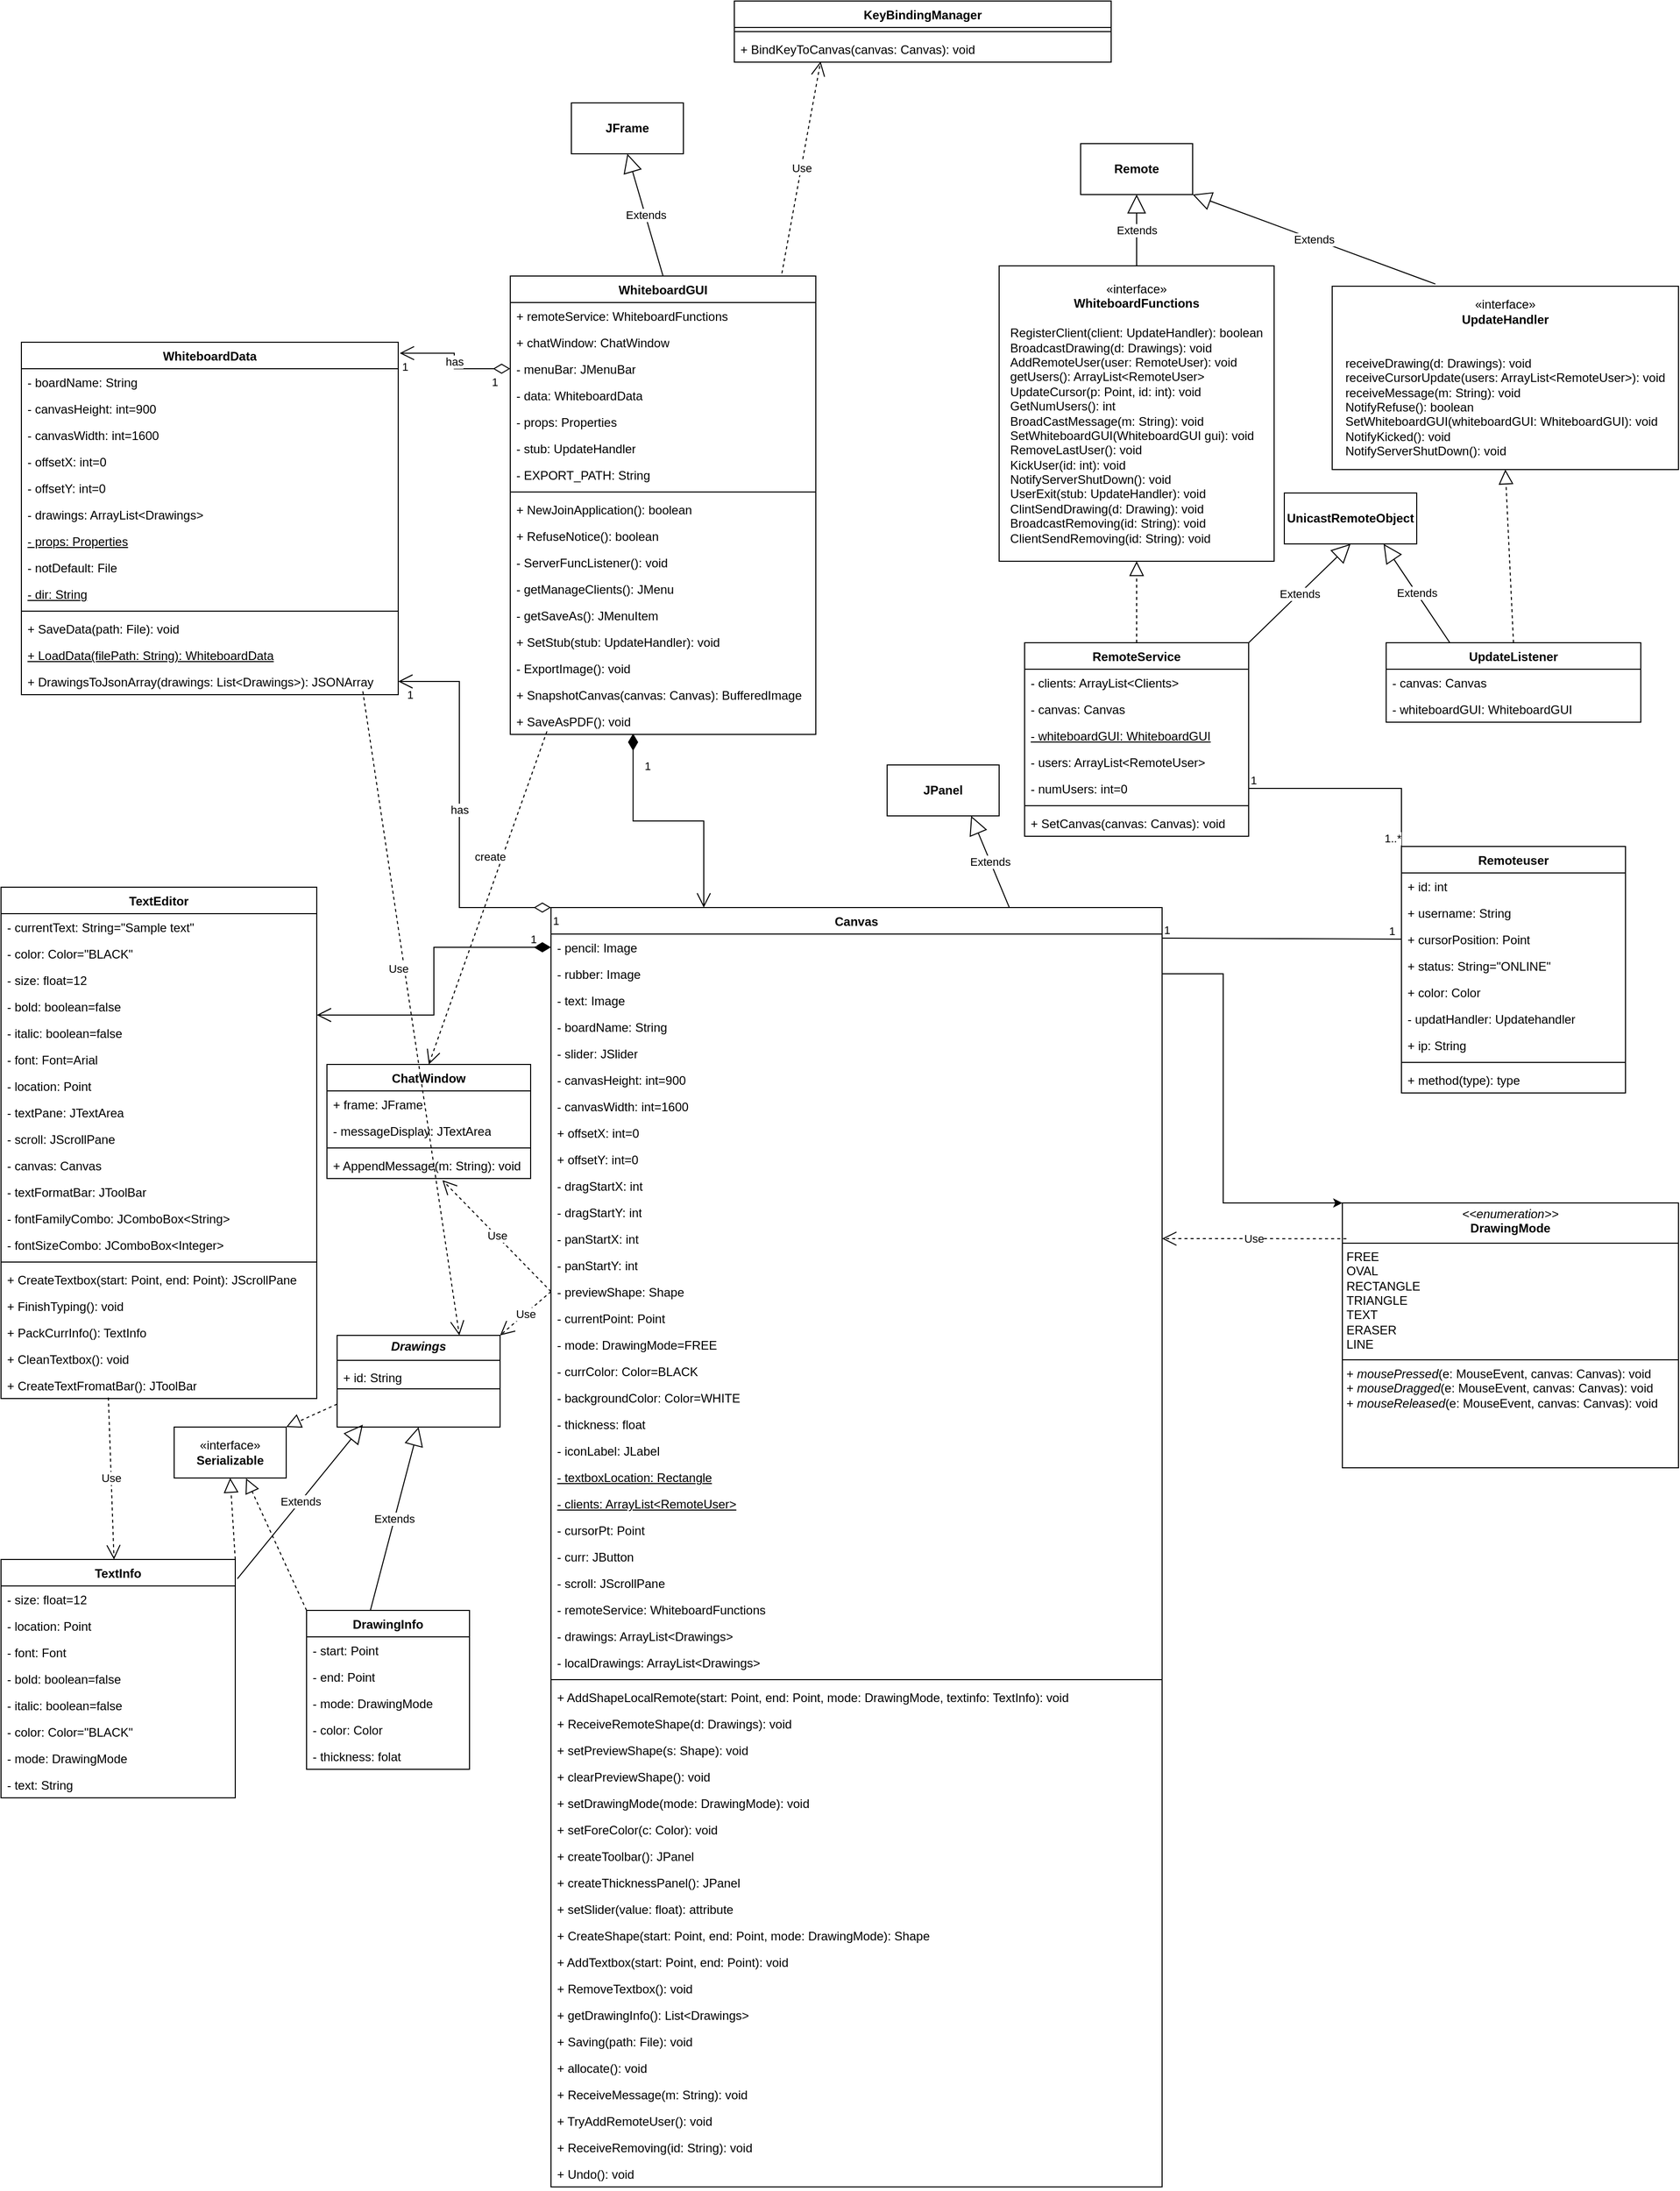<mxfile version="27.0.6">
  <diagram name="Page-1" id="8g9U7mgQF8EvuWCxa-xd">
    <mxGraphModel dx="2040" dy="1899" grid="1" gridSize="10" guides="1" tooltips="1" connect="1" arrows="1" fold="1" page="1" pageScale="1" pageWidth="827" pageHeight="1169" math="0" shadow="0">
      <root>
        <mxCell id="0" />
        <mxCell id="1" parent="0" />
        <mxCell id="5bu8sthPdz8MKq4UMGU9-3" value="WhiteboardGUI" style="swimlane;fontStyle=1;align=center;verticalAlign=top;childLayout=stackLayout;horizontal=1;startSize=26;horizontalStack=0;resizeParent=1;resizeParentMax=0;resizeLast=0;collapsible=1;marginBottom=0;whiteSpace=wrap;html=1;" parent="1" vertex="1">
          <mxGeometry x="-320" y="-420" width="300" height="450" as="geometry" />
        </mxCell>
        <mxCell id="5bu8sthPdz8MKq4UMGU9-7" value="+ remoteService: WhiteboardFunctions" style="text;strokeColor=none;fillColor=none;align=left;verticalAlign=top;spacingLeft=4;spacingRight=4;overflow=hidden;rotatable=0;points=[[0,0.5],[1,0.5]];portConstraint=eastwest;whiteSpace=wrap;html=1;" parent="5bu8sthPdz8MKq4UMGU9-3" vertex="1">
          <mxGeometry y="26" width="300" height="26" as="geometry" />
        </mxCell>
        <mxCell id="5bu8sthPdz8MKq4UMGU9-8" value="+ chatWindow: ChatWindow" style="text;strokeColor=none;fillColor=none;align=left;verticalAlign=top;spacingLeft=4;spacingRight=4;overflow=hidden;rotatable=0;points=[[0,0.5],[1,0.5]];portConstraint=eastwest;whiteSpace=wrap;html=1;" parent="5bu8sthPdz8MKq4UMGU9-3" vertex="1">
          <mxGeometry y="52" width="300" height="26" as="geometry" />
        </mxCell>
        <mxCell id="5bu8sthPdz8MKq4UMGU9-9" value="- menuBar: JMenuBar" style="text;strokeColor=none;fillColor=none;align=left;verticalAlign=top;spacingLeft=4;spacingRight=4;overflow=hidden;rotatable=0;points=[[0,0.5],[1,0.5]];portConstraint=eastwest;whiteSpace=wrap;html=1;" parent="5bu8sthPdz8MKq4UMGU9-3" vertex="1">
          <mxGeometry y="78" width="300" height="26" as="geometry" />
        </mxCell>
        <mxCell id="5bu8sthPdz8MKq4UMGU9-10" value="- data: WhiteboardData" style="text;strokeColor=none;fillColor=none;align=left;verticalAlign=top;spacingLeft=4;spacingRight=4;overflow=hidden;rotatable=0;points=[[0,0.5],[1,0.5]];portConstraint=eastwest;whiteSpace=wrap;html=1;" parent="5bu8sthPdz8MKq4UMGU9-3" vertex="1">
          <mxGeometry y="104" width="300" height="26" as="geometry" />
        </mxCell>
        <mxCell id="5bu8sthPdz8MKq4UMGU9-11" value="- props: Properties" style="text;strokeColor=none;fillColor=none;align=left;verticalAlign=top;spacingLeft=4;spacingRight=4;overflow=hidden;rotatable=0;points=[[0,0.5],[1,0.5]];portConstraint=eastwest;whiteSpace=wrap;html=1;" parent="5bu8sthPdz8MKq4UMGU9-3" vertex="1">
          <mxGeometry y="130" width="300" height="26" as="geometry" />
        </mxCell>
        <mxCell id="5bu8sthPdz8MKq4UMGU9-12" value="- stub: UpdateHandler" style="text;strokeColor=none;fillColor=none;align=left;verticalAlign=top;spacingLeft=4;spacingRight=4;overflow=hidden;rotatable=0;points=[[0,0.5],[1,0.5]];portConstraint=eastwest;whiteSpace=wrap;html=1;" parent="5bu8sthPdz8MKq4UMGU9-3" vertex="1">
          <mxGeometry y="156" width="300" height="26" as="geometry" />
        </mxCell>
        <mxCell id="5bu8sthPdz8MKq4UMGU9-13" value="- EXPORT_PATH: String" style="text;strokeColor=none;fillColor=none;align=left;verticalAlign=top;spacingLeft=4;spacingRight=4;overflow=hidden;rotatable=0;points=[[0,0.5],[1,0.5]];portConstraint=eastwest;whiteSpace=wrap;html=1;" parent="5bu8sthPdz8MKq4UMGU9-3" vertex="1">
          <mxGeometry y="182" width="300" height="26" as="geometry" />
        </mxCell>
        <mxCell id="5bu8sthPdz8MKq4UMGU9-5" value="" style="line;strokeWidth=1;fillColor=none;align=left;verticalAlign=middle;spacingTop=-1;spacingLeft=3;spacingRight=3;rotatable=0;labelPosition=right;points=[];portConstraint=eastwest;strokeColor=inherit;" parent="5bu8sthPdz8MKq4UMGU9-3" vertex="1">
          <mxGeometry y="208" width="300" height="8" as="geometry" />
        </mxCell>
        <mxCell id="5bu8sthPdz8MKq4UMGU9-6" value="+ NewJoinApplication(): boolean" style="text;strokeColor=none;fillColor=none;align=left;verticalAlign=top;spacingLeft=4;spacingRight=4;overflow=hidden;rotatable=0;points=[[0,0.5],[1,0.5]];portConstraint=eastwest;whiteSpace=wrap;html=1;" parent="5bu8sthPdz8MKq4UMGU9-3" vertex="1">
          <mxGeometry y="216" width="300" height="26" as="geometry" />
        </mxCell>
        <mxCell id="5bu8sthPdz8MKq4UMGU9-14" value="+ RefuseNotice(): boolean" style="text;strokeColor=none;fillColor=none;align=left;verticalAlign=top;spacingLeft=4;spacingRight=4;overflow=hidden;rotatable=0;points=[[0,0.5],[1,0.5]];portConstraint=eastwest;whiteSpace=wrap;html=1;" parent="5bu8sthPdz8MKq4UMGU9-3" vertex="1">
          <mxGeometry y="242" width="300" height="26" as="geometry" />
        </mxCell>
        <mxCell id="5bu8sthPdz8MKq4UMGU9-15" value="- ServerFuncListener(): void" style="text;strokeColor=none;fillColor=none;align=left;verticalAlign=top;spacingLeft=4;spacingRight=4;overflow=hidden;rotatable=0;points=[[0,0.5],[1,0.5]];portConstraint=eastwest;whiteSpace=wrap;html=1;" parent="5bu8sthPdz8MKq4UMGU9-3" vertex="1">
          <mxGeometry y="268" width="300" height="26" as="geometry" />
        </mxCell>
        <mxCell id="5bu8sthPdz8MKq4UMGU9-17" value="- getManageClients(): JMenu" style="text;strokeColor=none;fillColor=none;align=left;verticalAlign=top;spacingLeft=4;spacingRight=4;overflow=hidden;rotatable=0;points=[[0,0.5],[1,0.5]];portConstraint=eastwest;whiteSpace=wrap;html=1;" parent="5bu8sthPdz8MKq4UMGU9-3" vertex="1">
          <mxGeometry y="294" width="300" height="26" as="geometry" />
        </mxCell>
        <mxCell id="5bu8sthPdz8MKq4UMGU9-16" value="- getSaveAs(): JMenuItem" style="text;strokeColor=none;fillColor=none;align=left;verticalAlign=top;spacingLeft=4;spacingRight=4;overflow=hidden;rotatable=0;points=[[0,0.5],[1,0.5]];portConstraint=eastwest;whiteSpace=wrap;html=1;" parent="5bu8sthPdz8MKq4UMGU9-3" vertex="1">
          <mxGeometry y="320" width="300" height="26" as="geometry" />
        </mxCell>
        <mxCell id="5bu8sthPdz8MKq4UMGU9-18" value="+ SetStub(stub: UpdateHandler): void" style="text;strokeColor=none;fillColor=none;align=left;verticalAlign=top;spacingLeft=4;spacingRight=4;overflow=hidden;rotatable=0;points=[[0,0.5],[1,0.5]];portConstraint=eastwest;whiteSpace=wrap;html=1;" parent="5bu8sthPdz8MKq4UMGU9-3" vertex="1">
          <mxGeometry y="346" width="300" height="26" as="geometry" />
        </mxCell>
        <mxCell id="5bu8sthPdz8MKq4UMGU9-19" value="- ExportImage(): void" style="text;strokeColor=none;fillColor=none;align=left;verticalAlign=top;spacingLeft=4;spacingRight=4;overflow=hidden;rotatable=0;points=[[0,0.5],[1,0.5]];portConstraint=eastwest;whiteSpace=wrap;html=1;" parent="5bu8sthPdz8MKq4UMGU9-3" vertex="1">
          <mxGeometry y="372" width="300" height="26" as="geometry" />
        </mxCell>
        <mxCell id="5bu8sthPdz8MKq4UMGU9-20" value="+ SnapshotCanvas(canvas: Canvas): BufferedImage" style="text;strokeColor=none;fillColor=none;align=left;verticalAlign=top;spacingLeft=4;spacingRight=4;overflow=hidden;rotatable=0;points=[[0,0.5],[1,0.5]];portConstraint=eastwest;whiteSpace=wrap;html=1;" parent="5bu8sthPdz8MKq4UMGU9-3" vertex="1">
          <mxGeometry y="398" width="300" height="26" as="geometry" />
        </mxCell>
        <mxCell id="5bu8sthPdz8MKq4UMGU9-21" value="+ SaveAsPDF(): void" style="text;strokeColor=none;fillColor=none;align=left;verticalAlign=top;spacingLeft=4;spacingRight=4;overflow=hidden;rotatable=0;points=[[0,0.5],[1,0.5]];portConstraint=eastwest;whiteSpace=wrap;html=1;" parent="5bu8sthPdz8MKq4UMGU9-3" vertex="1">
          <mxGeometry y="424" width="300" height="26" as="geometry" />
        </mxCell>
        <mxCell id="5bu8sthPdz8MKq4UMGU9-22" value="«interface»&lt;br&gt;&lt;b&gt;WhiteboardFunctions&lt;/b&gt;&lt;div&gt;&lt;br&gt;&lt;/div&gt;&lt;div&gt;&lt;div&gt;&lt;div style=&quot;text-align: left;&quot;&gt;RegisterClient(client: UpdateHandler): boolean&lt;/div&gt;&lt;div style=&quot;text-align: left;&quot;&gt;BroadcastDrawing(d: Drawings): void&lt;/div&gt;&lt;div style=&quot;text-align: left;&quot;&gt;AddRemoteUser(user: RemoteUser): void&lt;/div&gt;&lt;div style=&quot;text-align: left;&quot;&gt;getUsers(): ArrayList&amp;lt;RemoteUser&amp;gt;&lt;/div&gt;&lt;div style=&quot;text-align: left;&quot;&gt;UpdateCursor(p: Point, id: int): void&lt;/div&gt;&lt;div style=&quot;text-align: left;&quot;&gt;GetNumUsers(): int&lt;/div&gt;&lt;div style=&quot;text-align: left;&quot;&gt;BroadCastMessage(m: String): void&lt;/div&gt;&lt;div style=&quot;text-align: left;&quot;&gt;SetWhiteboardGUI(WhiteboardGUI gui): void&lt;/div&gt;&lt;div style=&quot;text-align: left;&quot;&gt;RemoveLastUser(): void&lt;/div&gt;&lt;div style=&quot;text-align: left;&quot;&gt;KickUser(id: int): void&lt;/div&gt;&lt;div style=&quot;text-align: left;&quot;&gt;NotifyServerShutDown(): void&lt;/div&gt;&lt;div style=&quot;text-align: left;&quot;&gt;UserExit(stub: UpdateHandler): void&lt;/div&gt;&lt;/div&gt;&lt;/div&gt;&lt;div style=&quot;text-align: left;&quot;&gt;ClintSendDrawing(d: Drawing): void&lt;/div&gt;&lt;div style=&quot;text-align: left;&quot;&gt;BroadcastRemoving(id: String): void&lt;/div&gt;&lt;div style=&quot;text-align: left;&quot;&gt;ClientSendRemoving(id: String): void&lt;/div&gt;" style="html=1;whiteSpace=wrap;" parent="1" vertex="1">
          <mxGeometry x="160" y="-430" width="270" height="290" as="geometry" />
        </mxCell>
        <mxCell id="5bu8sthPdz8MKq4UMGU9-24" value="&lt;b&gt;Remote&lt;/b&gt;" style="html=1;whiteSpace=wrap;" parent="1" vertex="1">
          <mxGeometry x="240" y="-550" width="110" height="50" as="geometry" />
        </mxCell>
        <mxCell id="5bu8sthPdz8MKq4UMGU9-25" value="Extends" style="endArrow=block;endSize=16;endFill=0;html=1;rounded=0;entryX=0.5;entryY=1;entryDx=0;entryDy=0;exitX=0.5;exitY=0;exitDx=0;exitDy=0;" parent="1" source="5bu8sthPdz8MKq4UMGU9-22" target="5bu8sthPdz8MKq4UMGU9-24" edge="1">
          <mxGeometry width="160" relative="1" as="geometry">
            <mxPoint x="240" y="-450" as="sourcePoint" />
            <mxPoint x="400" y="-450" as="targetPoint" />
          </mxGeometry>
        </mxCell>
        <mxCell id="5bu8sthPdz8MKq4UMGU9-26" value="RemoteService" style="swimlane;fontStyle=1;align=center;verticalAlign=top;childLayout=stackLayout;horizontal=1;startSize=26;horizontalStack=0;resizeParent=1;resizeParentMax=0;resizeLast=0;collapsible=1;marginBottom=0;whiteSpace=wrap;html=1;" parent="1" vertex="1">
          <mxGeometry x="185" y="-60" width="220" height="190" as="geometry" />
        </mxCell>
        <mxCell id="5bu8sthPdz8MKq4UMGU9-27" value="- clients: ArrayList&amp;lt;Clients&amp;gt;" style="text;strokeColor=none;fillColor=none;align=left;verticalAlign=top;spacingLeft=4;spacingRight=4;overflow=hidden;rotatable=0;points=[[0,0.5],[1,0.5]];portConstraint=eastwest;whiteSpace=wrap;html=1;" parent="5bu8sthPdz8MKq4UMGU9-26" vertex="1">
          <mxGeometry y="26" width="220" height="26" as="geometry" />
        </mxCell>
        <mxCell id="5bu8sthPdz8MKq4UMGU9-31" value="- canvas: Canvas" style="text;strokeColor=none;fillColor=none;align=left;verticalAlign=top;spacingLeft=4;spacingRight=4;overflow=hidden;rotatable=0;points=[[0,0.5],[1,0.5]];portConstraint=eastwest;whiteSpace=wrap;html=1;" parent="5bu8sthPdz8MKq4UMGU9-26" vertex="1">
          <mxGeometry y="52" width="220" height="26" as="geometry" />
        </mxCell>
        <mxCell id="5bu8sthPdz8MKq4UMGU9-32" value="&lt;u&gt;- whiteboardGUI: WhiteboardGUI&lt;/u&gt;" style="text;strokeColor=none;fillColor=none;align=left;verticalAlign=top;spacingLeft=4;spacingRight=4;overflow=hidden;rotatable=0;points=[[0,0.5],[1,0.5]];portConstraint=eastwest;whiteSpace=wrap;html=1;" parent="5bu8sthPdz8MKq4UMGU9-26" vertex="1">
          <mxGeometry y="78" width="220" height="26" as="geometry" />
        </mxCell>
        <mxCell id="5bu8sthPdz8MKq4UMGU9-33" value="- users: ArrayList&amp;lt;RemoteUser&amp;gt;" style="text;strokeColor=none;fillColor=none;align=left;verticalAlign=top;spacingLeft=4;spacingRight=4;overflow=hidden;rotatable=0;points=[[0,0.5],[1,0.5]];portConstraint=eastwest;whiteSpace=wrap;html=1;" parent="5bu8sthPdz8MKq4UMGU9-26" vertex="1">
          <mxGeometry y="104" width="220" height="26" as="geometry" />
        </mxCell>
        <mxCell id="5bu8sthPdz8MKq4UMGU9-34" value="- numUsers: int=0" style="text;strokeColor=none;fillColor=none;align=left;verticalAlign=top;spacingLeft=4;spacingRight=4;overflow=hidden;rotatable=0;points=[[0,0.5],[1,0.5]];portConstraint=eastwest;whiteSpace=wrap;html=1;" parent="5bu8sthPdz8MKq4UMGU9-26" vertex="1">
          <mxGeometry y="130" width="220" height="26" as="geometry" />
        </mxCell>
        <mxCell id="5bu8sthPdz8MKq4UMGU9-28" value="" style="line;strokeWidth=1;fillColor=none;align=left;verticalAlign=middle;spacingTop=-1;spacingLeft=3;spacingRight=3;rotatable=0;labelPosition=right;points=[];portConstraint=eastwest;strokeColor=inherit;" parent="5bu8sthPdz8MKq4UMGU9-26" vertex="1">
          <mxGeometry y="156" width="220" height="8" as="geometry" />
        </mxCell>
        <mxCell id="5bu8sthPdz8MKq4UMGU9-29" value="+ SetCanvas(canvas: Canvas): void" style="text;strokeColor=none;fillColor=none;align=left;verticalAlign=top;spacingLeft=4;spacingRight=4;overflow=hidden;rotatable=0;points=[[0,0.5],[1,0.5]];portConstraint=eastwest;whiteSpace=wrap;html=1;" parent="5bu8sthPdz8MKq4UMGU9-26" vertex="1">
          <mxGeometry y="164" width="220" height="26" as="geometry" />
        </mxCell>
        <mxCell id="5bu8sthPdz8MKq4UMGU9-30" value="" style="endArrow=block;dashed=1;endFill=0;endSize=12;html=1;rounded=0;entryX=0.5;entryY=1;entryDx=0;entryDy=0;exitX=0.5;exitY=0;exitDx=0;exitDy=0;" parent="1" source="5bu8sthPdz8MKq4UMGU9-26" target="5bu8sthPdz8MKq4UMGU9-22" edge="1">
          <mxGeometry width="160" relative="1" as="geometry">
            <mxPoint x="200" y="-50" as="sourcePoint" />
            <mxPoint x="360" y="-50" as="targetPoint" />
          </mxGeometry>
        </mxCell>
        <mxCell id="5bu8sthPdz8MKq4UMGU9-35" value="&lt;b&gt;UnicastRemoteObject&lt;/b&gt;" style="html=1;whiteSpace=wrap;" parent="1" vertex="1">
          <mxGeometry x="440" y="-207" width="130" height="50" as="geometry" />
        </mxCell>
        <mxCell id="5bu8sthPdz8MKq4UMGU9-36" value="Extends" style="endArrow=block;endSize=16;endFill=0;html=1;rounded=0;entryX=0.5;entryY=1;entryDx=0;entryDy=0;exitX=1;exitY=0;exitDx=0;exitDy=0;" parent="1" source="5bu8sthPdz8MKq4UMGU9-26" target="5bu8sthPdz8MKq4UMGU9-35" edge="1">
          <mxGeometry width="160" relative="1" as="geometry">
            <mxPoint x="20" y="-40" as="sourcePoint" />
            <mxPoint x="180" y="-40" as="targetPoint" />
          </mxGeometry>
        </mxCell>
        <mxCell id="5bu8sthPdz8MKq4UMGU9-37" value="«interface»&lt;br&gt;&lt;b&gt;UpdateHandler&lt;/b&gt;&lt;div&gt;&lt;b&gt;&lt;br&gt;&lt;/b&gt;&lt;/div&gt;&lt;div&gt;&lt;b&gt;&lt;br&gt;&lt;/b&gt;&lt;div&gt;&lt;div style=&quot;&quot;&gt;&lt;div style=&quot;text-align: left;&quot;&gt;receiveDrawing(d: Drawings): void&lt;/div&gt;&lt;div style=&quot;text-align: left;&quot;&gt;receiveCursorUpdate(users: ArrayList&amp;lt;RemoteUser&amp;gt;): void&lt;/div&gt;&lt;div style=&quot;text-align: left;&quot;&gt;receiveMessage(m: String): void&lt;/div&gt;&lt;div style=&quot;text-align: left;&quot;&gt;NotifyRefuse(): boolean&lt;/div&gt;&lt;div style=&quot;text-align: left;&quot;&gt;SetWhiteboardGUI(whiteboardGUI: WhiteboardGUI): void&lt;/div&gt;&lt;div style=&quot;text-align: left;&quot;&gt;NotifyKicked(): void&lt;/div&gt;&lt;div style=&quot;text-align: left;&quot;&gt;NotifyServerShutDown(): void&lt;/div&gt;&lt;/div&gt;&lt;/div&gt;&lt;/div&gt;" style="html=1;whiteSpace=wrap;" parent="1" vertex="1">
          <mxGeometry x="487" y="-410" width="340" height="180" as="geometry" />
        </mxCell>
        <mxCell id="5bu8sthPdz8MKq4UMGU9-38" value="Extends" style="endArrow=block;endSize=16;endFill=0;html=1;rounded=0;entryX=1;entryY=1;entryDx=0;entryDy=0;exitX=0.298;exitY=-0.012;exitDx=0;exitDy=0;exitPerimeter=0;" parent="1" source="5bu8sthPdz8MKq4UMGU9-37" target="5bu8sthPdz8MKq4UMGU9-24" edge="1">
          <mxGeometry width="160" relative="1" as="geometry">
            <mxPoint x="610" y="-380" as="sourcePoint" />
            <mxPoint x="610" y="-480" as="targetPoint" />
          </mxGeometry>
        </mxCell>
        <mxCell id="5bu8sthPdz8MKq4UMGU9-39" value="UpdateListener" style="swimlane;fontStyle=1;align=center;verticalAlign=top;childLayout=stackLayout;horizontal=1;startSize=26;horizontalStack=0;resizeParent=1;resizeParentMax=0;resizeLast=0;collapsible=1;marginBottom=0;whiteSpace=wrap;html=1;" parent="1" vertex="1">
          <mxGeometry x="540" y="-60" width="250" height="78" as="geometry" />
        </mxCell>
        <mxCell id="5bu8sthPdz8MKq4UMGU9-40" value="- canvas: Canvas" style="text;strokeColor=none;fillColor=none;align=left;verticalAlign=top;spacingLeft=4;spacingRight=4;overflow=hidden;rotatable=0;points=[[0,0.5],[1,0.5]];portConstraint=eastwest;whiteSpace=wrap;html=1;" parent="5bu8sthPdz8MKq4UMGU9-39" vertex="1">
          <mxGeometry y="26" width="250" height="26" as="geometry" />
        </mxCell>
        <mxCell id="5bu8sthPdz8MKq4UMGU9-46" value="- whiteboardGUI: WhiteboardGUI" style="text;strokeColor=none;fillColor=none;align=left;verticalAlign=top;spacingLeft=4;spacingRight=4;overflow=hidden;rotatable=0;points=[[0,0.5],[1,0.5]];portConstraint=eastwest;whiteSpace=wrap;html=1;" parent="5bu8sthPdz8MKq4UMGU9-39" vertex="1">
          <mxGeometry y="52" width="250" height="26" as="geometry" />
        </mxCell>
        <mxCell id="5bu8sthPdz8MKq4UMGU9-43" value="" style="endArrow=block;dashed=1;endFill=0;endSize=12;html=1;rounded=0;entryX=0.5;entryY=1;entryDx=0;entryDy=0;exitX=0.5;exitY=0;exitDx=0;exitDy=0;" parent="1" source="5bu8sthPdz8MKq4UMGU9-39" target="5bu8sthPdz8MKq4UMGU9-37" edge="1">
          <mxGeometry width="160" relative="1" as="geometry">
            <mxPoint x="600" y="-60" as="sourcePoint" />
            <mxPoint x="600" y="-140" as="targetPoint" />
          </mxGeometry>
        </mxCell>
        <mxCell id="5bu8sthPdz8MKq4UMGU9-47" value="Extends" style="endArrow=block;endSize=16;endFill=0;html=1;rounded=0;entryX=0.75;entryY=1;entryDx=0;entryDy=0;exitX=0.25;exitY=0;exitDx=0;exitDy=0;" parent="1" source="5bu8sthPdz8MKq4UMGU9-39" target="5bu8sthPdz8MKq4UMGU9-35" edge="1">
          <mxGeometry width="160" relative="1" as="geometry">
            <mxPoint x="415" y="-50" as="sourcePoint" />
            <mxPoint x="515" y="-147" as="targetPoint" />
          </mxGeometry>
        </mxCell>
        <mxCell id="5bu8sthPdz8MKq4UMGU9-48" value="Canvas" style="swimlane;fontStyle=1;align=center;verticalAlign=top;childLayout=stackLayout;horizontal=1;startSize=26;horizontalStack=0;resizeParent=1;resizeParentMax=0;resizeLast=0;collapsible=1;marginBottom=0;whiteSpace=wrap;html=1;" parent="1" vertex="1">
          <mxGeometry x="-280" y="200" width="600" height="1256" as="geometry" />
        </mxCell>
        <mxCell id="5bu8sthPdz8MKq4UMGU9-49" value="- pencil: Image" style="text;strokeColor=none;fillColor=none;align=left;verticalAlign=top;spacingLeft=4;spacingRight=4;overflow=hidden;rotatable=0;points=[[0,0.5],[1,0.5]];portConstraint=eastwest;whiteSpace=wrap;html=1;" parent="5bu8sthPdz8MKq4UMGU9-48" vertex="1">
          <mxGeometry y="26" width="600" height="26" as="geometry" />
        </mxCell>
        <mxCell id="5bu8sthPdz8MKq4UMGU9-58" value="- rubber: Image" style="text;strokeColor=none;fillColor=none;align=left;verticalAlign=top;spacingLeft=4;spacingRight=4;overflow=hidden;rotatable=0;points=[[0,0.5],[1,0.5]];portConstraint=eastwest;whiteSpace=wrap;html=1;" parent="5bu8sthPdz8MKq4UMGU9-48" vertex="1">
          <mxGeometry y="52" width="600" height="26" as="geometry" />
        </mxCell>
        <mxCell id="5bu8sthPdz8MKq4UMGU9-59" value="- text: Image" style="text;strokeColor=none;fillColor=none;align=left;verticalAlign=top;spacingLeft=4;spacingRight=4;overflow=hidden;rotatable=0;points=[[0,0.5],[1,0.5]];portConstraint=eastwest;whiteSpace=wrap;html=1;" parent="5bu8sthPdz8MKq4UMGU9-48" vertex="1">
          <mxGeometry y="78" width="600" height="26" as="geometry" />
        </mxCell>
        <mxCell id="5bu8sthPdz8MKq4UMGU9-65" value="- boardName: String" style="text;strokeColor=none;fillColor=none;align=left;verticalAlign=top;spacingLeft=4;spacingRight=4;overflow=hidden;rotatable=0;points=[[0,0.5],[1,0.5]];portConstraint=eastwest;whiteSpace=wrap;html=1;" parent="5bu8sthPdz8MKq4UMGU9-48" vertex="1">
          <mxGeometry y="104" width="600" height="26" as="geometry" />
        </mxCell>
        <mxCell id="5bu8sthPdz8MKq4UMGU9-66" value="- slider: JSlider" style="text;strokeColor=none;fillColor=none;align=left;verticalAlign=top;spacingLeft=4;spacingRight=4;overflow=hidden;rotatable=0;points=[[0,0.5],[1,0.5]];portConstraint=eastwest;whiteSpace=wrap;html=1;" parent="5bu8sthPdz8MKq4UMGU9-48" vertex="1">
          <mxGeometry y="130" width="600" height="26" as="geometry" />
        </mxCell>
        <mxCell id="5bu8sthPdz8MKq4UMGU9-67" value="- canvasHeight: int=900" style="text;strokeColor=none;fillColor=none;align=left;verticalAlign=top;spacingLeft=4;spacingRight=4;overflow=hidden;rotatable=0;points=[[0,0.5],[1,0.5]];portConstraint=eastwest;whiteSpace=wrap;html=1;" parent="5bu8sthPdz8MKq4UMGU9-48" vertex="1">
          <mxGeometry y="156" width="600" height="26" as="geometry" />
        </mxCell>
        <mxCell id="5bu8sthPdz8MKq4UMGU9-68" value="- canvasWidth: int=1600" style="text;strokeColor=none;fillColor=none;align=left;verticalAlign=top;spacingLeft=4;spacingRight=4;overflow=hidden;rotatable=0;points=[[0,0.5],[1,0.5]];portConstraint=eastwest;whiteSpace=wrap;html=1;" parent="5bu8sthPdz8MKq4UMGU9-48" vertex="1">
          <mxGeometry y="182" width="600" height="26" as="geometry" />
        </mxCell>
        <mxCell id="5bu8sthPdz8MKq4UMGU9-69" value="+ offsetX: int=0" style="text;strokeColor=none;fillColor=none;align=left;verticalAlign=top;spacingLeft=4;spacingRight=4;overflow=hidden;rotatable=0;points=[[0,0.5],[1,0.5]];portConstraint=eastwest;whiteSpace=wrap;html=1;" parent="5bu8sthPdz8MKq4UMGU9-48" vertex="1">
          <mxGeometry y="208" width="600" height="26" as="geometry" />
        </mxCell>
        <mxCell id="5bu8sthPdz8MKq4UMGU9-70" value="+ offsetY: int=0" style="text;strokeColor=none;fillColor=none;align=left;verticalAlign=top;spacingLeft=4;spacingRight=4;overflow=hidden;rotatable=0;points=[[0,0.5],[1,0.5]];portConstraint=eastwest;whiteSpace=wrap;html=1;" parent="5bu8sthPdz8MKq4UMGU9-48" vertex="1">
          <mxGeometry y="234" width="600" height="26" as="geometry" />
        </mxCell>
        <mxCell id="5bu8sthPdz8MKq4UMGU9-71" value="- dragStartX: int" style="text;strokeColor=none;fillColor=none;align=left;verticalAlign=top;spacingLeft=4;spacingRight=4;overflow=hidden;rotatable=0;points=[[0,0.5],[1,0.5]];portConstraint=eastwest;whiteSpace=wrap;html=1;" parent="5bu8sthPdz8MKq4UMGU9-48" vertex="1">
          <mxGeometry y="260" width="600" height="26" as="geometry" />
        </mxCell>
        <mxCell id="5bu8sthPdz8MKq4UMGU9-72" value="- dragStartY: int" style="text;strokeColor=none;fillColor=none;align=left;verticalAlign=top;spacingLeft=4;spacingRight=4;overflow=hidden;rotatable=0;points=[[0,0.5],[1,0.5]];portConstraint=eastwest;whiteSpace=wrap;html=1;" parent="5bu8sthPdz8MKq4UMGU9-48" vertex="1">
          <mxGeometry y="286" width="600" height="26" as="geometry" />
        </mxCell>
        <mxCell id="5bu8sthPdz8MKq4UMGU9-73" value="- panStartX: int" style="text;strokeColor=none;fillColor=none;align=left;verticalAlign=top;spacingLeft=4;spacingRight=4;overflow=hidden;rotatable=0;points=[[0,0.5],[1,0.5]];portConstraint=eastwest;whiteSpace=wrap;html=1;" parent="5bu8sthPdz8MKq4UMGU9-48" vertex="1">
          <mxGeometry y="312" width="600" height="26" as="geometry" />
        </mxCell>
        <mxCell id="5bu8sthPdz8MKq4UMGU9-74" value="- panStartY: int" style="text;strokeColor=none;fillColor=none;align=left;verticalAlign=top;spacingLeft=4;spacingRight=4;overflow=hidden;rotatable=0;points=[[0,0.5],[1,0.5]];portConstraint=eastwest;whiteSpace=wrap;html=1;" parent="5bu8sthPdz8MKq4UMGU9-48" vertex="1">
          <mxGeometry y="338" width="600" height="26" as="geometry" />
        </mxCell>
        <mxCell id="5bu8sthPdz8MKq4UMGU9-75" value="- previewShape: Shape" style="text;strokeColor=none;fillColor=none;align=left;verticalAlign=top;spacingLeft=4;spacingRight=4;overflow=hidden;rotatable=0;points=[[0,0.5],[1,0.5]];portConstraint=eastwest;whiteSpace=wrap;html=1;" parent="5bu8sthPdz8MKq4UMGU9-48" vertex="1">
          <mxGeometry y="364" width="600" height="26" as="geometry" />
        </mxCell>
        <mxCell id="5bu8sthPdz8MKq4UMGU9-76" value="- currentPoint: Point" style="text;strokeColor=none;fillColor=none;align=left;verticalAlign=top;spacingLeft=4;spacingRight=4;overflow=hidden;rotatable=0;points=[[0,0.5],[1,0.5]];portConstraint=eastwest;whiteSpace=wrap;html=1;" parent="5bu8sthPdz8MKq4UMGU9-48" vertex="1">
          <mxGeometry y="390" width="600" height="26" as="geometry" />
        </mxCell>
        <mxCell id="5bu8sthPdz8MKq4UMGU9-77" value="- mode: DrawingMode=FREE" style="text;strokeColor=none;fillColor=none;align=left;verticalAlign=top;spacingLeft=4;spacingRight=4;overflow=hidden;rotatable=0;points=[[0,0.5],[1,0.5]];portConstraint=eastwest;whiteSpace=wrap;html=1;" parent="5bu8sthPdz8MKq4UMGU9-48" vertex="1">
          <mxGeometry y="416" width="600" height="26" as="geometry" />
        </mxCell>
        <mxCell id="5bu8sthPdz8MKq4UMGU9-78" value="- currColor: Color=BLACK" style="text;strokeColor=none;fillColor=none;align=left;verticalAlign=top;spacingLeft=4;spacingRight=4;overflow=hidden;rotatable=0;points=[[0,0.5],[1,0.5]];portConstraint=eastwest;whiteSpace=wrap;html=1;" parent="5bu8sthPdz8MKq4UMGU9-48" vertex="1">
          <mxGeometry y="442" width="600" height="26" as="geometry" />
        </mxCell>
        <mxCell id="5bu8sthPdz8MKq4UMGU9-79" value="- backgroundColor: Color=WHITE" style="text;strokeColor=none;fillColor=none;align=left;verticalAlign=top;spacingLeft=4;spacingRight=4;overflow=hidden;rotatable=0;points=[[0,0.5],[1,0.5]];portConstraint=eastwest;whiteSpace=wrap;html=1;" parent="5bu8sthPdz8MKq4UMGU9-48" vertex="1">
          <mxGeometry y="468" width="600" height="26" as="geometry" />
        </mxCell>
        <mxCell id="5bu8sthPdz8MKq4UMGU9-80" value="- thickness: float" style="text;strokeColor=none;fillColor=none;align=left;verticalAlign=top;spacingLeft=4;spacingRight=4;overflow=hidden;rotatable=0;points=[[0,0.5],[1,0.5]];portConstraint=eastwest;whiteSpace=wrap;html=1;" parent="5bu8sthPdz8MKq4UMGU9-48" vertex="1">
          <mxGeometry y="494" width="600" height="26" as="geometry" />
        </mxCell>
        <mxCell id="5bu8sthPdz8MKq4UMGU9-81" value="- iconLabel: JLabel" style="text;strokeColor=none;fillColor=none;align=left;verticalAlign=top;spacingLeft=4;spacingRight=4;overflow=hidden;rotatable=0;points=[[0,0.5],[1,0.5]];portConstraint=eastwest;whiteSpace=wrap;html=1;" parent="5bu8sthPdz8MKq4UMGU9-48" vertex="1">
          <mxGeometry y="520" width="600" height="26" as="geometry" />
        </mxCell>
        <mxCell id="5bu8sthPdz8MKq4UMGU9-82" value="&lt;u&gt;- textboxLocation: Rectangle&lt;/u&gt;" style="text;strokeColor=none;fillColor=none;align=left;verticalAlign=top;spacingLeft=4;spacingRight=4;overflow=hidden;rotatable=0;points=[[0,0.5],[1,0.5]];portConstraint=eastwest;whiteSpace=wrap;html=1;" parent="5bu8sthPdz8MKq4UMGU9-48" vertex="1">
          <mxGeometry y="546" width="600" height="26" as="geometry" />
        </mxCell>
        <mxCell id="5bu8sthPdz8MKq4UMGU9-83" value="&lt;u&gt;- clients: ArrayList&amp;lt;RemoteUser&amp;gt;&lt;/u&gt;" style="text;strokeColor=none;fillColor=none;align=left;verticalAlign=top;spacingLeft=4;spacingRight=4;overflow=hidden;rotatable=0;points=[[0,0.5],[1,0.5]];portConstraint=eastwest;whiteSpace=wrap;html=1;" parent="5bu8sthPdz8MKq4UMGU9-48" vertex="1">
          <mxGeometry y="572" width="600" height="26" as="geometry" />
        </mxCell>
        <mxCell id="5bu8sthPdz8MKq4UMGU9-86" value="- cursorPt: Point" style="text;strokeColor=none;fillColor=none;align=left;verticalAlign=top;spacingLeft=4;spacingRight=4;overflow=hidden;rotatable=0;points=[[0,0.5],[1,0.5]];portConstraint=eastwest;whiteSpace=wrap;html=1;" parent="5bu8sthPdz8MKq4UMGU9-48" vertex="1">
          <mxGeometry y="598" width="600" height="26" as="geometry" />
        </mxCell>
        <mxCell id="5bu8sthPdz8MKq4UMGU9-87" value="- curr: JButton" style="text;strokeColor=none;fillColor=none;align=left;verticalAlign=top;spacingLeft=4;spacingRight=4;overflow=hidden;rotatable=0;points=[[0,0.5],[1,0.5]];portConstraint=eastwest;whiteSpace=wrap;html=1;" parent="5bu8sthPdz8MKq4UMGU9-48" vertex="1">
          <mxGeometry y="624" width="600" height="26" as="geometry" />
        </mxCell>
        <mxCell id="5bu8sthPdz8MKq4UMGU9-88" value="- scroll: JScrollPane" style="text;strokeColor=none;fillColor=none;align=left;verticalAlign=top;spacingLeft=4;spacingRight=4;overflow=hidden;rotatable=0;points=[[0,0.5],[1,0.5]];portConstraint=eastwest;whiteSpace=wrap;html=1;" parent="5bu8sthPdz8MKq4UMGU9-48" vertex="1">
          <mxGeometry y="650" width="600" height="26" as="geometry" />
        </mxCell>
        <mxCell id="5bu8sthPdz8MKq4UMGU9-90" value="- remoteService: WhiteboardFunctions" style="text;strokeColor=none;fillColor=none;align=left;verticalAlign=top;spacingLeft=4;spacingRight=4;overflow=hidden;rotatable=0;points=[[0,0.5],[1,0.5]];portConstraint=eastwest;whiteSpace=wrap;html=1;" parent="5bu8sthPdz8MKq4UMGU9-48" vertex="1">
          <mxGeometry y="676" width="600" height="26" as="geometry" />
        </mxCell>
        <mxCell id="5bu8sthPdz8MKq4UMGU9-91" value="- drawings: ArrayList&amp;lt;Drawings&amp;gt;" style="text;strokeColor=none;fillColor=none;align=left;verticalAlign=top;spacingLeft=4;spacingRight=4;overflow=hidden;rotatable=0;points=[[0,0.5],[1,0.5]];portConstraint=eastwest;whiteSpace=wrap;html=1;" parent="5bu8sthPdz8MKq4UMGU9-48" vertex="1">
          <mxGeometry y="702" width="600" height="26" as="geometry" />
        </mxCell>
        <mxCell id="p5BxClVNU3zwZYflo29l-1" value="- localDrawings: ArrayList&amp;lt;Drawings&amp;gt;" style="text;strokeColor=none;fillColor=none;align=left;verticalAlign=top;spacingLeft=4;spacingRight=4;overflow=hidden;rotatable=0;points=[[0,0.5],[1,0.5]];portConstraint=eastwest;whiteSpace=wrap;html=1;" vertex="1" parent="5bu8sthPdz8MKq4UMGU9-48">
          <mxGeometry y="728" width="600" height="26" as="geometry" />
        </mxCell>
        <mxCell id="5bu8sthPdz8MKq4UMGU9-50" value="" style="line;strokeWidth=1;fillColor=none;align=left;verticalAlign=middle;spacingTop=-1;spacingLeft=3;spacingRight=3;rotatable=0;labelPosition=right;points=[];portConstraint=eastwest;strokeColor=inherit;" parent="5bu8sthPdz8MKq4UMGU9-48" vertex="1">
          <mxGeometry y="754" width="600" height="8" as="geometry" />
        </mxCell>
        <mxCell id="5bu8sthPdz8MKq4UMGU9-94" value="+ AddShapeLocalRemote(start: Point, end: Point, mode: DrawingMode, textinfo: TextInfo): void" style="text;strokeColor=none;fillColor=none;align=left;verticalAlign=top;spacingLeft=4;spacingRight=4;overflow=hidden;rotatable=0;points=[[0,0.5],[1,0.5]];portConstraint=eastwest;whiteSpace=wrap;html=1;" parent="5bu8sthPdz8MKq4UMGU9-48" vertex="1">
          <mxGeometry y="762" width="600" height="26" as="geometry" />
        </mxCell>
        <mxCell id="5bu8sthPdz8MKq4UMGU9-95" value="+ ReceiveRemoteShape(d: Drawings): void" style="text;strokeColor=none;fillColor=none;align=left;verticalAlign=top;spacingLeft=4;spacingRight=4;overflow=hidden;rotatable=0;points=[[0,0.5],[1,0.5]];portConstraint=eastwest;whiteSpace=wrap;html=1;" parent="5bu8sthPdz8MKq4UMGU9-48" vertex="1">
          <mxGeometry y="788" width="600" height="26" as="geometry" />
        </mxCell>
        <mxCell id="5bu8sthPdz8MKq4UMGU9-97" value="+ setPreviewShape(s: Shape): void" style="text;strokeColor=none;fillColor=none;align=left;verticalAlign=top;spacingLeft=4;spacingRight=4;overflow=hidden;rotatable=0;points=[[0,0.5],[1,0.5]];portConstraint=eastwest;whiteSpace=wrap;html=1;" parent="5bu8sthPdz8MKq4UMGU9-48" vertex="1">
          <mxGeometry y="814" width="600" height="26" as="geometry" />
        </mxCell>
        <mxCell id="5bu8sthPdz8MKq4UMGU9-98" value="+ clearPreviewShape(): void" style="text;strokeColor=none;fillColor=none;align=left;verticalAlign=top;spacingLeft=4;spacingRight=4;overflow=hidden;rotatable=0;points=[[0,0.5],[1,0.5]];portConstraint=eastwest;whiteSpace=wrap;html=1;" parent="5bu8sthPdz8MKq4UMGU9-48" vertex="1">
          <mxGeometry y="840" width="600" height="26" as="geometry" />
        </mxCell>
        <mxCell id="5bu8sthPdz8MKq4UMGU9-99" value="+ setDrawingMode(mode: DrawingMode): void" style="text;strokeColor=none;fillColor=none;align=left;verticalAlign=top;spacingLeft=4;spacingRight=4;overflow=hidden;rotatable=0;points=[[0,0.5],[1,0.5]];portConstraint=eastwest;whiteSpace=wrap;html=1;" parent="5bu8sthPdz8MKq4UMGU9-48" vertex="1">
          <mxGeometry y="866" width="600" height="26" as="geometry" />
        </mxCell>
        <mxCell id="5bu8sthPdz8MKq4UMGU9-100" value="+ setForeColor(c: Color): void" style="text;strokeColor=none;fillColor=none;align=left;verticalAlign=top;spacingLeft=4;spacingRight=4;overflow=hidden;rotatable=0;points=[[0,0.5],[1,0.5]];portConstraint=eastwest;whiteSpace=wrap;html=1;" parent="5bu8sthPdz8MKq4UMGU9-48" vertex="1">
          <mxGeometry y="892" width="600" height="26" as="geometry" />
        </mxCell>
        <mxCell id="5bu8sthPdz8MKq4UMGU9-101" value="+ createToolbar(): JPanel" style="text;strokeColor=none;fillColor=none;align=left;verticalAlign=top;spacingLeft=4;spacingRight=4;overflow=hidden;rotatable=0;points=[[0,0.5],[1,0.5]];portConstraint=eastwest;whiteSpace=wrap;html=1;" parent="5bu8sthPdz8MKq4UMGU9-48" vertex="1">
          <mxGeometry y="918" width="600" height="26" as="geometry" />
        </mxCell>
        <mxCell id="5bu8sthPdz8MKq4UMGU9-102" value="+ createThicknessPanel(): JPanel" style="text;strokeColor=none;fillColor=none;align=left;verticalAlign=top;spacingLeft=4;spacingRight=4;overflow=hidden;rotatable=0;points=[[0,0.5],[1,0.5]];portConstraint=eastwest;whiteSpace=wrap;html=1;" parent="5bu8sthPdz8MKq4UMGU9-48" vertex="1">
          <mxGeometry y="944" width="600" height="26" as="geometry" />
        </mxCell>
        <mxCell id="5bu8sthPdz8MKq4UMGU9-103" value="+ setSlider(value: float): attribute" style="text;strokeColor=none;fillColor=none;align=left;verticalAlign=top;spacingLeft=4;spacingRight=4;overflow=hidden;rotatable=0;points=[[0,0.5],[1,0.5]];portConstraint=eastwest;whiteSpace=wrap;html=1;" parent="5bu8sthPdz8MKq4UMGU9-48" vertex="1">
          <mxGeometry y="970" width="600" height="26" as="geometry" />
        </mxCell>
        <mxCell id="5bu8sthPdz8MKq4UMGU9-104" value="+ CreateShape(start: Point, end: Point, mode: DrawingMode): Shape" style="text;strokeColor=none;fillColor=none;align=left;verticalAlign=top;spacingLeft=4;spacingRight=4;overflow=hidden;rotatable=0;points=[[0,0.5],[1,0.5]];portConstraint=eastwest;whiteSpace=wrap;html=1;" parent="5bu8sthPdz8MKq4UMGU9-48" vertex="1">
          <mxGeometry y="996" width="600" height="26" as="geometry" />
        </mxCell>
        <mxCell id="My72q7obXQN3p0d4febY-1" value="+ AddTextbox(start: Point, end: Point): void" style="text;strokeColor=none;fillColor=none;align=left;verticalAlign=top;spacingLeft=4;spacingRight=4;overflow=hidden;rotatable=0;points=[[0,0.5],[1,0.5]];portConstraint=eastwest;whiteSpace=wrap;html=1;" parent="5bu8sthPdz8MKq4UMGU9-48" vertex="1">
          <mxGeometry y="1022" width="600" height="26" as="geometry" />
        </mxCell>
        <mxCell id="My72q7obXQN3p0d4febY-2" value="+ RemoveTextbox(): void" style="text;strokeColor=none;fillColor=none;align=left;verticalAlign=top;spacingLeft=4;spacingRight=4;overflow=hidden;rotatable=0;points=[[0,0.5],[1,0.5]];portConstraint=eastwest;whiteSpace=wrap;html=1;" parent="5bu8sthPdz8MKq4UMGU9-48" vertex="1">
          <mxGeometry y="1048" width="600" height="26" as="geometry" />
        </mxCell>
        <mxCell id="My72q7obXQN3p0d4febY-3" value="+ getDrawingInfo(): List&amp;lt;Drawings&amp;gt;" style="text;strokeColor=none;fillColor=none;align=left;verticalAlign=top;spacingLeft=4;spacingRight=4;overflow=hidden;rotatable=0;points=[[0,0.5],[1,0.5]];portConstraint=eastwest;whiteSpace=wrap;html=1;" parent="5bu8sthPdz8MKq4UMGU9-48" vertex="1">
          <mxGeometry y="1074" width="600" height="26" as="geometry" />
        </mxCell>
        <mxCell id="My72q7obXQN3p0d4febY-4" value="+ Saving(path: File): void" style="text;strokeColor=none;fillColor=none;align=left;verticalAlign=top;spacingLeft=4;spacingRight=4;overflow=hidden;rotatable=0;points=[[0,0.5],[1,0.5]];portConstraint=eastwest;whiteSpace=wrap;html=1;" parent="5bu8sthPdz8MKq4UMGU9-48" vertex="1">
          <mxGeometry y="1100" width="600" height="26" as="geometry" />
        </mxCell>
        <mxCell id="My72q7obXQN3p0d4febY-6" value="+ allocate(): void" style="text;strokeColor=none;fillColor=none;align=left;verticalAlign=top;spacingLeft=4;spacingRight=4;overflow=hidden;rotatable=0;points=[[0,0.5],[1,0.5]];portConstraint=eastwest;whiteSpace=wrap;html=1;" parent="5bu8sthPdz8MKq4UMGU9-48" vertex="1">
          <mxGeometry y="1126" width="600" height="26" as="geometry" />
        </mxCell>
        <mxCell id="My72q7obXQN3p0d4febY-8" value="+ ReceiveMessage(m: String): void" style="text;strokeColor=none;fillColor=none;align=left;verticalAlign=top;spacingLeft=4;spacingRight=4;overflow=hidden;rotatable=0;points=[[0,0.5],[1,0.5]];portConstraint=eastwest;whiteSpace=wrap;html=1;" parent="5bu8sthPdz8MKq4UMGU9-48" vertex="1">
          <mxGeometry y="1152" width="600" height="26" as="geometry" />
        </mxCell>
        <mxCell id="My72q7obXQN3p0d4febY-10" value="+ TryAddRemoteUser(): void" style="text;strokeColor=none;fillColor=none;align=left;verticalAlign=top;spacingLeft=4;spacingRight=4;overflow=hidden;rotatable=0;points=[[0,0.5],[1,0.5]];portConstraint=eastwest;whiteSpace=wrap;html=1;" parent="5bu8sthPdz8MKq4UMGU9-48" vertex="1">
          <mxGeometry y="1178" width="600" height="26" as="geometry" />
        </mxCell>
        <mxCell id="p5BxClVNU3zwZYflo29l-2" value="+ ReceiveRemoving(id: String): void" style="text;strokeColor=none;fillColor=none;align=left;verticalAlign=top;spacingLeft=4;spacingRight=4;overflow=hidden;rotatable=0;points=[[0,0.5],[1,0.5]];portConstraint=eastwest;whiteSpace=wrap;html=1;" vertex="1" parent="5bu8sthPdz8MKq4UMGU9-48">
          <mxGeometry y="1204" width="600" height="26" as="geometry" />
        </mxCell>
        <mxCell id="My72q7obXQN3p0d4febY-11" value="+ Undo(): void" style="text;strokeColor=none;fillColor=none;align=left;verticalAlign=top;spacingLeft=4;spacingRight=4;overflow=hidden;rotatable=0;points=[[0,0.5],[1,0.5]];portConstraint=eastwest;whiteSpace=wrap;html=1;" parent="5bu8sthPdz8MKq4UMGU9-48" vertex="1">
          <mxGeometry y="1230" width="600" height="26" as="geometry" />
        </mxCell>
        <mxCell id="5bu8sthPdz8MKq4UMGU9-52" value="1" style="endArrow=open;html=1;endSize=12;startArrow=diamondThin;startSize=14;startFill=1;edgeStyle=orthogonalEdgeStyle;align=left;verticalAlign=bottom;rounded=0;exitX=0.402;exitY=0.968;exitDx=0;exitDy=0;exitPerimeter=0;entryX=0.25;entryY=0;entryDx=0;entryDy=0;" parent="1" source="5bu8sthPdz8MKq4UMGU9-21" target="5bu8sthPdz8MKq4UMGU9-48" edge="1">
          <mxGeometry x="-0.658" y="9" relative="1" as="geometry">
            <mxPoint x="-250" y="180" as="sourcePoint" />
            <mxPoint x="-90" y="180" as="targetPoint" />
            <mxPoint as="offset" />
          </mxGeometry>
        </mxCell>
        <mxCell id="5bu8sthPdz8MKq4UMGU9-53" value="&lt;b&gt;JFrame&lt;/b&gt;" style="html=1;whiteSpace=wrap;" parent="1" vertex="1">
          <mxGeometry x="-260" y="-590" width="110" height="50" as="geometry" />
        </mxCell>
        <mxCell id="5bu8sthPdz8MKq4UMGU9-54" value="Extends" style="endArrow=block;endSize=16;endFill=0;html=1;rounded=0;entryX=0.5;entryY=1;entryDx=0;entryDy=0;exitX=0.5;exitY=0;exitDx=0;exitDy=0;" parent="1" source="5bu8sthPdz8MKq4UMGU9-3" target="5bu8sthPdz8MKq4UMGU9-53" edge="1">
          <mxGeometry width="160" relative="1" as="geometry">
            <mxPoint x="-260" y="-460" as="sourcePoint" />
            <mxPoint x="-100" y="-460" as="targetPoint" />
          </mxGeometry>
        </mxCell>
        <mxCell id="5bu8sthPdz8MKq4UMGU9-55" value="&lt;b&gt;JPanel&lt;/b&gt;" style="html=1;whiteSpace=wrap;" parent="1" vertex="1">
          <mxGeometry x="50" y="60" width="110" height="50" as="geometry" />
        </mxCell>
        <mxCell id="5bu8sthPdz8MKq4UMGU9-56" value="Extends" style="endArrow=block;endSize=16;endFill=0;html=1;rounded=0;entryX=0.75;entryY=1;entryDx=0;entryDy=0;exitX=0.75;exitY=0;exitDx=0;exitDy=0;" parent="1" source="5bu8sthPdz8MKq4UMGU9-48" target="5bu8sthPdz8MKq4UMGU9-55" edge="1">
          <mxGeometry width="160" relative="1" as="geometry">
            <mxPoint x="-160" y="180" as="sourcePoint" />
            <mxPoint y="180" as="targetPoint" />
          </mxGeometry>
        </mxCell>
        <mxCell id="5bu8sthPdz8MKq4UMGU9-60" value="TextEditor" style="swimlane;fontStyle=1;align=center;verticalAlign=top;childLayout=stackLayout;horizontal=1;startSize=26;horizontalStack=0;resizeParent=1;resizeParentMax=0;resizeLast=0;collapsible=1;marginBottom=0;whiteSpace=wrap;html=1;" parent="1" vertex="1">
          <mxGeometry x="-820" y="180" width="310" height="502" as="geometry" />
        </mxCell>
        <mxCell id="5bu8sthPdz8MKq4UMGU9-61" value="- currentText: String=&quot;Sample text&quot;" style="text;strokeColor=none;fillColor=none;align=left;verticalAlign=top;spacingLeft=4;spacingRight=4;overflow=hidden;rotatable=0;points=[[0,0.5],[1,0.5]];portConstraint=eastwest;whiteSpace=wrap;html=1;" parent="5bu8sthPdz8MKq4UMGU9-60" vertex="1">
          <mxGeometry y="26" width="310" height="26" as="geometry" />
        </mxCell>
        <mxCell id="My72q7obXQN3p0d4febY-45" value="- color: Color=&quot;BLACK&quot;" style="text;strokeColor=none;fillColor=none;align=left;verticalAlign=top;spacingLeft=4;spacingRight=4;overflow=hidden;rotatable=0;points=[[0,0.5],[1,0.5]];portConstraint=eastwest;whiteSpace=wrap;html=1;" parent="5bu8sthPdz8MKq4UMGU9-60" vertex="1">
          <mxGeometry y="52" width="310" height="26" as="geometry" />
        </mxCell>
        <mxCell id="My72q7obXQN3p0d4febY-46" value="- size: float=12" style="text;strokeColor=none;fillColor=none;align=left;verticalAlign=top;spacingLeft=4;spacingRight=4;overflow=hidden;rotatable=0;points=[[0,0.5],[1,0.5]];portConstraint=eastwest;whiteSpace=wrap;html=1;" parent="5bu8sthPdz8MKq4UMGU9-60" vertex="1">
          <mxGeometry y="78" width="310" height="26" as="geometry" />
        </mxCell>
        <mxCell id="My72q7obXQN3p0d4febY-47" value="- bold: boolean=false" style="text;strokeColor=none;fillColor=none;align=left;verticalAlign=top;spacingLeft=4;spacingRight=4;overflow=hidden;rotatable=0;points=[[0,0.5],[1,0.5]];portConstraint=eastwest;whiteSpace=wrap;html=1;" parent="5bu8sthPdz8MKq4UMGU9-60" vertex="1">
          <mxGeometry y="104" width="310" height="26" as="geometry" />
        </mxCell>
        <mxCell id="My72q7obXQN3p0d4febY-48" value="- italic: boolean=false" style="text;strokeColor=none;fillColor=none;align=left;verticalAlign=top;spacingLeft=4;spacingRight=4;overflow=hidden;rotatable=0;points=[[0,0.5],[1,0.5]];portConstraint=eastwest;whiteSpace=wrap;html=1;" parent="5bu8sthPdz8MKq4UMGU9-60" vertex="1">
          <mxGeometry y="130" width="310" height="26" as="geometry" />
        </mxCell>
        <mxCell id="My72q7obXQN3p0d4febY-49" value="- font: Font=Arial" style="text;strokeColor=none;fillColor=none;align=left;verticalAlign=top;spacingLeft=4;spacingRight=4;overflow=hidden;rotatable=0;points=[[0,0.5],[1,0.5]];portConstraint=eastwest;whiteSpace=wrap;html=1;" parent="5bu8sthPdz8MKq4UMGU9-60" vertex="1">
          <mxGeometry y="156" width="310" height="26" as="geometry" />
        </mxCell>
        <mxCell id="My72q7obXQN3p0d4febY-50" value="- location: Point" style="text;strokeColor=none;fillColor=none;align=left;verticalAlign=top;spacingLeft=4;spacingRight=4;overflow=hidden;rotatable=0;points=[[0,0.5],[1,0.5]];portConstraint=eastwest;whiteSpace=wrap;html=1;" parent="5bu8sthPdz8MKq4UMGU9-60" vertex="1">
          <mxGeometry y="182" width="310" height="26" as="geometry" />
        </mxCell>
        <mxCell id="My72q7obXQN3p0d4febY-51" value="- textPane: JTextArea" style="text;strokeColor=none;fillColor=none;align=left;verticalAlign=top;spacingLeft=4;spacingRight=4;overflow=hidden;rotatable=0;points=[[0,0.5],[1,0.5]];portConstraint=eastwest;whiteSpace=wrap;html=1;" parent="5bu8sthPdz8MKq4UMGU9-60" vertex="1">
          <mxGeometry y="208" width="310" height="26" as="geometry" />
        </mxCell>
        <mxCell id="My72q7obXQN3p0d4febY-52" value="- scroll: JScrollPane" style="text;strokeColor=none;fillColor=none;align=left;verticalAlign=top;spacingLeft=4;spacingRight=4;overflow=hidden;rotatable=0;points=[[0,0.5],[1,0.5]];portConstraint=eastwest;whiteSpace=wrap;html=1;" parent="5bu8sthPdz8MKq4UMGU9-60" vertex="1">
          <mxGeometry y="234" width="310" height="26" as="geometry" />
        </mxCell>
        <mxCell id="My72q7obXQN3p0d4febY-53" value="- canvas: Canvas" style="text;strokeColor=none;fillColor=none;align=left;verticalAlign=top;spacingLeft=4;spacingRight=4;overflow=hidden;rotatable=0;points=[[0,0.5],[1,0.5]];portConstraint=eastwest;whiteSpace=wrap;html=1;" parent="5bu8sthPdz8MKq4UMGU9-60" vertex="1">
          <mxGeometry y="260" width="310" height="26" as="geometry" />
        </mxCell>
        <mxCell id="My72q7obXQN3p0d4febY-54" value="- textFormatBar: JToolBar" style="text;strokeColor=none;fillColor=none;align=left;verticalAlign=top;spacingLeft=4;spacingRight=4;overflow=hidden;rotatable=0;points=[[0,0.5],[1,0.5]];portConstraint=eastwest;whiteSpace=wrap;html=1;" parent="5bu8sthPdz8MKq4UMGU9-60" vertex="1">
          <mxGeometry y="286" width="310" height="26" as="geometry" />
        </mxCell>
        <mxCell id="My72q7obXQN3p0d4febY-55" value="- fontFamilyCombo: JComboBox&amp;lt;String&amp;gt;" style="text;strokeColor=none;fillColor=none;align=left;verticalAlign=top;spacingLeft=4;spacingRight=4;overflow=hidden;rotatable=0;points=[[0,0.5],[1,0.5]];portConstraint=eastwest;whiteSpace=wrap;html=1;" parent="5bu8sthPdz8MKq4UMGU9-60" vertex="1">
          <mxGeometry y="312" width="310" height="26" as="geometry" />
        </mxCell>
        <mxCell id="My72q7obXQN3p0d4febY-57" value="- fontSizeCombo: JComboBox&amp;lt;Integer&amp;gt;" style="text;strokeColor=none;fillColor=none;align=left;verticalAlign=top;spacingLeft=4;spacingRight=4;overflow=hidden;rotatable=0;points=[[0,0.5],[1,0.5]];portConstraint=eastwest;whiteSpace=wrap;html=1;" parent="5bu8sthPdz8MKq4UMGU9-60" vertex="1">
          <mxGeometry y="338" width="310" height="26" as="geometry" />
        </mxCell>
        <mxCell id="5bu8sthPdz8MKq4UMGU9-62" value="" style="line;strokeWidth=1;fillColor=none;align=left;verticalAlign=middle;spacingTop=-1;spacingLeft=3;spacingRight=3;rotatable=0;labelPosition=right;points=[];portConstraint=eastwest;strokeColor=inherit;" parent="5bu8sthPdz8MKq4UMGU9-60" vertex="1">
          <mxGeometry y="364" width="310" height="8" as="geometry" />
        </mxCell>
        <mxCell id="5bu8sthPdz8MKq4UMGU9-63" value="+ CreateTextbox(start: Point, end: Point): JScrollPane" style="text;strokeColor=none;fillColor=none;align=left;verticalAlign=top;spacingLeft=4;spacingRight=4;overflow=hidden;rotatable=0;points=[[0,0.5],[1,0.5]];portConstraint=eastwest;whiteSpace=wrap;html=1;" parent="5bu8sthPdz8MKq4UMGU9-60" vertex="1">
          <mxGeometry y="372" width="310" height="26" as="geometry" />
        </mxCell>
        <mxCell id="My72q7obXQN3p0d4febY-58" value="+ FinishTyping(): void" style="text;strokeColor=none;fillColor=none;align=left;verticalAlign=top;spacingLeft=4;spacingRight=4;overflow=hidden;rotatable=0;points=[[0,0.5],[1,0.5]];portConstraint=eastwest;whiteSpace=wrap;html=1;" parent="5bu8sthPdz8MKq4UMGU9-60" vertex="1">
          <mxGeometry y="398" width="310" height="26" as="geometry" />
        </mxCell>
        <mxCell id="My72q7obXQN3p0d4febY-59" value="+ PackCurrInfo(): TextInfo" style="text;strokeColor=none;fillColor=none;align=left;verticalAlign=top;spacingLeft=4;spacingRight=4;overflow=hidden;rotatable=0;points=[[0,0.5],[1,0.5]];portConstraint=eastwest;whiteSpace=wrap;html=1;" parent="5bu8sthPdz8MKq4UMGU9-60" vertex="1">
          <mxGeometry y="424" width="310" height="26" as="geometry" />
        </mxCell>
        <mxCell id="My72q7obXQN3p0d4febY-60" value="+ CleanTextbox(): void" style="text;strokeColor=none;fillColor=none;align=left;verticalAlign=top;spacingLeft=4;spacingRight=4;overflow=hidden;rotatable=0;points=[[0,0.5],[1,0.5]];portConstraint=eastwest;whiteSpace=wrap;html=1;" parent="5bu8sthPdz8MKq4UMGU9-60" vertex="1">
          <mxGeometry y="450" width="310" height="26" as="geometry" />
        </mxCell>
        <mxCell id="My72q7obXQN3p0d4febY-61" value="+ CreateTextFromatBar(): JToolBar" style="text;strokeColor=none;fillColor=none;align=left;verticalAlign=top;spacingLeft=4;spacingRight=4;overflow=hidden;rotatable=0;points=[[0,0.5],[1,0.5]];portConstraint=eastwest;whiteSpace=wrap;html=1;" parent="5bu8sthPdz8MKq4UMGU9-60" vertex="1">
          <mxGeometry y="476" width="310" height="26" as="geometry" />
        </mxCell>
        <mxCell id="5bu8sthPdz8MKq4UMGU9-64" value="1" style="endArrow=open;html=1;endSize=12;startArrow=diamondThin;startSize=14;startFill=1;edgeStyle=orthogonalEdgeStyle;align=left;verticalAlign=bottom;rounded=0;exitX=0;exitY=0.5;exitDx=0;exitDy=0;entryX=1;entryY=0.25;entryDx=0;entryDy=0;" parent="1" source="5bu8sthPdz8MKq4UMGU9-49" target="5bu8sthPdz8MKq4UMGU9-60" edge="1">
          <mxGeometry x="-0.851" y="1" relative="1" as="geometry">
            <mxPoint x="-480" y="90" as="sourcePoint" />
            <mxPoint x="-320" y="90" as="targetPoint" />
            <mxPoint as="offset" />
          </mxGeometry>
        </mxCell>
        <mxCell id="My72q7obXQN3p0d4febY-12" value="&lt;p style=&quot;margin:0px;margin-top:4px;text-align:center;&quot;&gt;&lt;i&gt;&amp;lt;&amp;lt;enumeration&amp;gt;&amp;gt;&lt;/i&gt;&lt;br&gt;&lt;b&gt;DrawingMode&lt;/b&gt;&lt;/p&gt;&lt;hr size=&quot;1&quot; style=&quot;border-style:solid;&quot;&gt;&lt;p style=&quot;margin:0px;margin-left:4px;&quot;&gt;FREE&lt;/p&gt;&lt;p style=&quot;margin:0px;margin-left:4px;&quot;&gt;OVAL&lt;br&gt;RECTANGLE&lt;br&gt;TRIANGLE&lt;br&gt;TEXT&lt;br&gt;ERASER&lt;br&gt;LINE&lt;/p&gt;&lt;p style=&quot;margin:0px;margin-left:4px;&quot;&gt;&lt;br&gt;+ &lt;i&gt;mousePressed&lt;/i&gt;(e: MouseEvent, canvas: Canvas): void&lt;/p&gt;&lt;p style=&quot;margin:0px;margin-left:4px;&quot;&gt;+&lt;i&gt; mouseDragged&lt;/i&gt;(e: MouseEvent, canvas: Canvas): void&lt;/p&gt;&lt;p style=&quot;margin:0px;margin-left:4px;&quot;&gt;+ &lt;i&gt;mouseReleased&lt;/i&gt;(e: MouseEvent, canvas: Canvas): void&lt;/p&gt;" style="verticalAlign=top;align=left;overflow=fill;html=1;whiteSpace=wrap;" parent="1" vertex="1">
          <mxGeometry x="497" y="490" width="330" height="260" as="geometry" />
        </mxCell>
        <mxCell id="My72q7obXQN3p0d4febY-13" value="«interface»&lt;br&gt;&lt;b&gt;Serializable&lt;/b&gt;" style="html=1;whiteSpace=wrap;" parent="1" vertex="1">
          <mxGeometry x="-650" y="710" width="110" height="50" as="geometry" />
        </mxCell>
        <mxCell id="My72q7obXQN3p0d4febY-14" value="" style="endArrow=block;dashed=1;endFill=0;endSize=12;html=1;rounded=0;entryX=0.5;entryY=1;entryDx=0;entryDy=0;exitX=1;exitY=0;exitDx=0;exitDy=0;" parent="1" source="My72q7obXQN3p0d4febY-65" target="My72q7obXQN3p0d4febY-13" edge="1">
          <mxGeometry width="160" relative="1" as="geometry">
            <mxPoint x="-617" y="820" as="sourcePoint" />
            <mxPoint x="-582" y="800" as="targetPoint" />
          </mxGeometry>
        </mxCell>
        <mxCell id="My72q7obXQN3p0d4febY-15" value="" style="line;strokeWidth=1;fillColor=none;align=left;verticalAlign=middle;spacingTop=-1;spacingLeft=3;spacingRight=3;rotatable=0;labelPosition=right;points=[];portConstraint=eastwest;strokeColor=inherit;" parent="1" vertex="1">
          <mxGeometry x="497" y="640" width="330" height="8" as="geometry" />
        </mxCell>
        <mxCell id="My72q7obXQN3p0d4febY-17" value="Use" style="endArrow=open;endSize=12;dashed=1;html=1;rounded=0;entryX=1;entryY=0.5;entryDx=0;entryDy=0;exitX=0.012;exitY=0.135;exitDx=0;exitDy=0;exitPerimeter=0;" parent="1" source="My72q7obXQN3p0d4febY-12" target="5bu8sthPdz8MKq4UMGU9-73" edge="1">
          <mxGeometry width="160" relative="1" as="geometry">
            <mxPoint x="380" y="340" as="sourcePoint" />
            <mxPoint x="540" y="340" as="targetPoint" />
          </mxGeometry>
        </mxCell>
        <mxCell id="My72q7obXQN3p0d4febY-18" value="WhiteboardData" style="swimlane;fontStyle=1;align=center;verticalAlign=top;childLayout=stackLayout;horizontal=1;startSize=26;horizontalStack=0;resizeParent=1;resizeParentMax=0;resizeLast=0;collapsible=1;marginBottom=0;whiteSpace=wrap;html=1;" parent="1" vertex="1">
          <mxGeometry x="-800" y="-355" width="370" height="346" as="geometry" />
        </mxCell>
        <mxCell id="My72q7obXQN3p0d4febY-22" value="- boardName: String" style="text;strokeColor=none;fillColor=none;align=left;verticalAlign=top;spacingLeft=4;spacingRight=4;overflow=hidden;rotatable=0;points=[[0,0.5],[1,0.5]];portConstraint=eastwest;whiteSpace=wrap;html=1;" parent="My72q7obXQN3p0d4febY-18" vertex="1">
          <mxGeometry y="26" width="370" height="26" as="geometry" />
        </mxCell>
        <mxCell id="My72q7obXQN3p0d4febY-23" value="- canvasHeight: int=900" style="text;strokeColor=none;fillColor=none;align=left;verticalAlign=top;spacingLeft=4;spacingRight=4;overflow=hidden;rotatable=0;points=[[0,0.5],[1,0.5]];portConstraint=eastwest;whiteSpace=wrap;html=1;" parent="My72q7obXQN3p0d4febY-18" vertex="1">
          <mxGeometry y="52" width="370" height="26" as="geometry" />
        </mxCell>
        <mxCell id="My72q7obXQN3p0d4febY-25" value="- canvasWidth: int=1600" style="text;strokeColor=none;fillColor=none;align=left;verticalAlign=top;spacingLeft=4;spacingRight=4;overflow=hidden;rotatable=0;points=[[0,0.5],[1,0.5]];portConstraint=eastwest;whiteSpace=wrap;html=1;" parent="My72q7obXQN3p0d4febY-18" vertex="1">
          <mxGeometry y="78" width="370" height="26" as="geometry" />
        </mxCell>
        <mxCell id="My72q7obXQN3p0d4febY-26" value="- offsetX: int=0" style="text;strokeColor=none;fillColor=none;align=left;verticalAlign=top;spacingLeft=4;spacingRight=4;overflow=hidden;rotatable=0;points=[[0,0.5],[1,0.5]];portConstraint=eastwest;whiteSpace=wrap;html=1;" parent="My72q7obXQN3p0d4febY-18" vertex="1">
          <mxGeometry y="104" width="370" height="26" as="geometry" />
        </mxCell>
        <mxCell id="My72q7obXQN3p0d4febY-27" value="- offsetY: int=0" style="text;strokeColor=none;fillColor=none;align=left;verticalAlign=top;spacingLeft=4;spacingRight=4;overflow=hidden;rotatable=0;points=[[0,0.5],[1,0.5]];portConstraint=eastwest;whiteSpace=wrap;html=1;" parent="My72q7obXQN3p0d4febY-18" vertex="1">
          <mxGeometry y="130" width="370" height="26" as="geometry" />
        </mxCell>
        <mxCell id="My72q7obXQN3p0d4febY-28" value="- drawings: ArrayList&amp;lt;Drawings&amp;gt;" style="text;strokeColor=none;fillColor=none;align=left;verticalAlign=top;spacingLeft=4;spacingRight=4;overflow=hidden;rotatable=0;points=[[0,0.5],[1,0.5]];portConstraint=eastwest;whiteSpace=wrap;html=1;" parent="My72q7obXQN3p0d4febY-18" vertex="1">
          <mxGeometry y="156" width="370" height="26" as="geometry" />
        </mxCell>
        <mxCell id="My72q7obXQN3p0d4febY-29" value="&lt;u&gt;- props: Properties&lt;/u&gt;" style="text;strokeColor=none;fillColor=none;align=left;verticalAlign=top;spacingLeft=4;spacingRight=4;overflow=hidden;rotatable=0;points=[[0,0.5],[1,0.5]];portConstraint=eastwest;whiteSpace=wrap;html=1;" parent="My72q7obXQN3p0d4febY-18" vertex="1">
          <mxGeometry y="182" width="370" height="26" as="geometry" />
        </mxCell>
        <mxCell id="My72q7obXQN3p0d4febY-30" value="- notDefault: File" style="text;strokeColor=none;fillColor=none;align=left;verticalAlign=top;spacingLeft=4;spacingRight=4;overflow=hidden;rotatable=0;points=[[0,0.5],[1,0.5]];portConstraint=eastwest;whiteSpace=wrap;html=1;" parent="My72q7obXQN3p0d4febY-18" vertex="1">
          <mxGeometry y="208" width="370" height="26" as="geometry" />
        </mxCell>
        <mxCell id="My72q7obXQN3p0d4febY-31" value="&lt;u&gt;- dir: String&lt;/u&gt;" style="text;strokeColor=none;fillColor=none;align=left;verticalAlign=top;spacingLeft=4;spacingRight=4;overflow=hidden;rotatable=0;points=[[0,0.5],[1,0.5]];portConstraint=eastwest;whiteSpace=wrap;html=1;" parent="My72q7obXQN3p0d4febY-18" vertex="1">
          <mxGeometry y="234" width="370" height="26" as="geometry" />
        </mxCell>
        <mxCell id="My72q7obXQN3p0d4febY-20" value="" style="line;strokeWidth=1;fillColor=none;align=left;verticalAlign=middle;spacingTop=-1;spacingLeft=3;spacingRight=3;rotatable=0;labelPosition=right;points=[];portConstraint=eastwest;strokeColor=inherit;" parent="My72q7obXQN3p0d4febY-18" vertex="1">
          <mxGeometry y="260" width="370" height="8" as="geometry" />
        </mxCell>
        <mxCell id="My72q7obXQN3p0d4febY-21" value="+ SaveData(path: File): void" style="text;strokeColor=none;fillColor=none;align=left;verticalAlign=top;spacingLeft=4;spacingRight=4;overflow=hidden;rotatable=0;points=[[0,0.5],[1,0.5]];portConstraint=eastwest;whiteSpace=wrap;html=1;" parent="My72q7obXQN3p0d4febY-18" vertex="1">
          <mxGeometry y="268" width="370" height="26" as="geometry" />
        </mxCell>
        <mxCell id="My72q7obXQN3p0d4febY-32" value="&lt;u&gt;+ LoadData(filePath: String): WhiteboardData&lt;/u&gt;" style="text;strokeColor=none;fillColor=none;align=left;verticalAlign=top;spacingLeft=4;spacingRight=4;overflow=hidden;rotatable=0;points=[[0,0.5],[1,0.5]];portConstraint=eastwest;whiteSpace=wrap;html=1;" parent="My72q7obXQN3p0d4febY-18" vertex="1">
          <mxGeometry y="294" width="370" height="26" as="geometry" />
        </mxCell>
        <mxCell id="My72q7obXQN3p0d4febY-33" value="+ DrawingsToJsonArray(drawings: List&amp;lt;Drawings&amp;gt;): JSONArray" style="text;strokeColor=none;fillColor=none;align=left;verticalAlign=top;spacingLeft=4;spacingRight=4;overflow=hidden;rotatable=0;points=[[0,0.5],[1,0.5]];portConstraint=eastwest;whiteSpace=wrap;html=1;" parent="My72q7obXQN3p0d4febY-18" vertex="1">
          <mxGeometry y="320" width="370" height="26" as="geometry" />
        </mxCell>
        <mxCell id="My72q7obXQN3p0d4febY-39" value="has" style="endArrow=open;html=1;endSize=12;startArrow=diamondThin;startSize=14;startFill=0;edgeStyle=orthogonalEdgeStyle;rounded=0;entryX=1;entryY=0.5;entryDx=0;entryDy=0;exitX=0;exitY=0;exitDx=0;exitDy=0;" parent="1" source="5bu8sthPdz8MKq4UMGU9-48" target="My72q7obXQN3p0d4febY-33" edge="1">
          <mxGeometry relative="1" as="geometry">
            <mxPoint x="-340" y="120" as="sourcePoint" />
            <mxPoint x="-180" y="120" as="targetPoint" />
            <Array as="points">
              <mxPoint x="-370" y="200" />
              <mxPoint x="-370" y="-22" />
            </Array>
          </mxGeometry>
        </mxCell>
        <mxCell id="My72q7obXQN3p0d4febY-40" value="1" style="edgeLabel;resizable=0;html=1;align=left;verticalAlign=top;" parent="My72q7obXQN3p0d4febY-39" connectable="0" vertex="1">
          <mxGeometry x="-1" relative="1" as="geometry" />
        </mxCell>
        <mxCell id="My72q7obXQN3p0d4febY-41" value="1" style="edgeLabel;resizable=0;html=1;align=right;verticalAlign=top;" parent="My72q7obXQN3p0d4febY-39" connectable="0" vertex="1">
          <mxGeometry x="1" relative="1" as="geometry">
            <mxPoint x="15" as="offset" />
          </mxGeometry>
        </mxCell>
        <mxCell id="My72q7obXQN3p0d4febY-42" value="has" style="endArrow=open;html=1;endSize=12;startArrow=diamondThin;startSize=14;startFill=0;edgeStyle=orthogonalEdgeStyle;rounded=0;entryX=1.004;entryY=0.031;entryDx=0;entryDy=0;entryPerimeter=0;" parent="1" source="5bu8sthPdz8MKq4UMGU9-9" target="My72q7obXQN3p0d4febY-18" edge="1">
          <mxGeometry relative="1" as="geometry">
            <mxPoint x="-450" y="-450" as="sourcePoint" />
            <mxPoint x="-290" y="-450" as="targetPoint" />
          </mxGeometry>
        </mxCell>
        <mxCell id="My72q7obXQN3p0d4febY-43" value="1" style="edgeLabel;resizable=0;html=1;align=left;verticalAlign=top;" parent="My72q7obXQN3p0d4febY-42" connectable="0" vertex="1">
          <mxGeometry x="-1" relative="1" as="geometry">
            <mxPoint x="-20" as="offset" />
          </mxGeometry>
        </mxCell>
        <mxCell id="My72q7obXQN3p0d4febY-44" value="1" style="edgeLabel;resizable=0;html=1;align=right;verticalAlign=top;" parent="My72q7obXQN3p0d4febY-42" connectable="0" vertex="1">
          <mxGeometry x="1" relative="1" as="geometry">
            <mxPoint x="9" as="offset" />
          </mxGeometry>
        </mxCell>
        <mxCell id="My72q7obXQN3p0d4febY-65" value="TextInfo" style="swimlane;fontStyle=1;align=center;verticalAlign=top;childLayout=stackLayout;horizontal=1;startSize=26;horizontalStack=0;resizeParent=1;resizeParentMax=0;resizeLast=0;collapsible=1;marginBottom=0;whiteSpace=wrap;html=1;" parent="1" vertex="1">
          <mxGeometry x="-820" y="840" width="230" height="234" as="geometry" />
        </mxCell>
        <mxCell id="My72q7obXQN3p0d4febY-80" value="- size: float=12" style="text;strokeColor=none;fillColor=none;align=left;verticalAlign=top;spacingLeft=4;spacingRight=4;overflow=hidden;rotatable=0;points=[[0,0.5],[1,0.5]];portConstraint=eastwest;whiteSpace=wrap;html=1;" parent="My72q7obXQN3p0d4febY-65" vertex="1">
          <mxGeometry y="26" width="230" height="26" as="geometry" />
        </mxCell>
        <mxCell id="My72q7obXQN3p0d4febY-84" value="- location: Point" style="text;strokeColor=none;fillColor=none;align=left;verticalAlign=top;spacingLeft=4;spacingRight=4;overflow=hidden;rotatable=0;points=[[0,0.5],[1,0.5]];portConstraint=eastwest;whiteSpace=wrap;html=1;" parent="My72q7obXQN3p0d4febY-65" vertex="1">
          <mxGeometry y="52" width="230" height="26" as="geometry" />
        </mxCell>
        <mxCell id="My72q7obXQN3p0d4febY-85" value="- font: Font" style="text;strokeColor=none;fillColor=none;align=left;verticalAlign=top;spacingLeft=4;spacingRight=4;overflow=hidden;rotatable=0;points=[[0,0.5],[1,0.5]];portConstraint=eastwest;whiteSpace=wrap;html=1;" parent="My72q7obXQN3p0d4febY-65" vertex="1">
          <mxGeometry y="78" width="230" height="26" as="geometry" />
        </mxCell>
        <mxCell id="My72q7obXQN3p0d4febY-82" value="- bold: boolean=false" style="text;strokeColor=none;fillColor=none;align=left;verticalAlign=top;spacingLeft=4;spacingRight=4;overflow=hidden;rotatable=0;points=[[0,0.5],[1,0.5]];portConstraint=eastwest;whiteSpace=wrap;html=1;" parent="My72q7obXQN3p0d4febY-65" vertex="1">
          <mxGeometry y="104" width="230" height="26" as="geometry" />
        </mxCell>
        <mxCell id="My72q7obXQN3p0d4febY-83" value="- italic: boolean=false" style="text;strokeColor=none;fillColor=none;align=left;verticalAlign=top;spacingLeft=4;spacingRight=4;overflow=hidden;rotatable=0;points=[[0,0.5],[1,0.5]];portConstraint=eastwest;whiteSpace=wrap;html=1;" parent="My72q7obXQN3p0d4febY-65" vertex="1">
          <mxGeometry y="130" width="230" height="26" as="geometry" />
        </mxCell>
        <mxCell id="My72q7obXQN3p0d4febY-81" value="- color: Color=&quot;BLACK&quot;" style="text;strokeColor=none;fillColor=none;align=left;verticalAlign=top;spacingLeft=4;spacingRight=4;overflow=hidden;rotatable=0;points=[[0,0.5],[1,0.5]];portConstraint=eastwest;whiteSpace=wrap;html=1;" parent="My72q7obXQN3p0d4febY-65" vertex="1">
          <mxGeometry y="156" width="230" height="26" as="geometry" />
        </mxCell>
        <mxCell id="My72q7obXQN3p0d4febY-86" value="- mode: DrawingMode" style="text;strokeColor=none;fillColor=none;align=left;verticalAlign=top;spacingLeft=4;spacingRight=4;overflow=hidden;rotatable=0;points=[[0,0.5],[1,0.5]];portConstraint=eastwest;whiteSpace=wrap;html=1;" parent="My72q7obXQN3p0d4febY-65" vertex="1">
          <mxGeometry y="182" width="230" height="26" as="geometry" />
        </mxCell>
        <mxCell id="My72q7obXQN3p0d4febY-79" value="- text: String" style="text;strokeColor=none;fillColor=none;align=left;verticalAlign=top;spacingLeft=4;spacingRight=4;overflow=hidden;rotatable=0;points=[[0,0.5],[1,0.5]];portConstraint=eastwest;whiteSpace=wrap;html=1;" parent="My72q7obXQN3p0d4febY-65" vertex="1">
          <mxGeometry y="208" width="230" height="26" as="geometry" />
        </mxCell>
        <mxCell id="My72q7obXQN3p0d4febY-69" value="ChatWindow" style="swimlane;fontStyle=1;align=center;verticalAlign=top;childLayout=stackLayout;horizontal=1;startSize=26;horizontalStack=0;resizeParent=1;resizeParentMax=0;resizeLast=0;collapsible=1;marginBottom=0;whiteSpace=wrap;html=1;" parent="1" vertex="1">
          <mxGeometry x="-500" y="354" width="200" height="112" as="geometry" />
        </mxCell>
        <mxCell id="My72q7obXQN3p0d4febY-70" value="+ frame: JFrame" style="text;strokeColor=none;fillColor=none;align=left;verticalAlign=top;spacingLeft=4;spacingRight=4;overflow=hidden;rotatable=0;points=[[0,0.5],[1,0.5]];portConstraint=eastwest;whiteSpace=wrap;html=1;" parent="My72q7obXQN3p0d4febY-69" vertex="1">
          <mxGeometry y="26" width="200" height="26" as="geometry" />
        </mxCell>
        <mxCell id="My72q7obXQN3p0d4febY-73" value="- messageDisplay: JTextArea" style="text;strokeColor=none;fillColor=none;align=left;verticalAlign=top;spacingLeft=4;spacingRight=4;overflow=hidden;rotatable=0;points=[[0,0.5],[1,0.5]];portConstraint=eastwest;whiteSpace=wrap;html=1;" parent="My72q7obXQN3p0d4febY-69" vertex="1">
          <mxGeometry y="52" width="200" height="26" as="geometry" />
        </mxCell>
        <mxCell id="My72q7obXQN3p0d4febY-71" value="" style="line;strokeWidth=1;fillColor=none;align=left;verticalAlign=middle;spacingTop=-1;spacingLeft=3;spacingRight=3;rotatable=0;labelPosition=right;points=[];portConstraint=eastwest;strokeColor=inherit;" parent="My72q7obXQN3p0d4febY-69" vertex="1">
          <mxGeometry y="78" width="200" height="8" as="geometry" />
        </mxCell>
        <mxCell id="My72q7obXQN3p0d4febY-72" value="+ AppendMessage(m: String): void" style="text;strokeColor=none;fillColor=none;align=left;verticalAlign=top;spacingLeft=4;spacingRight=4;overflow=hidden;rotatable=0;points=[[0,0.5],[1,0.5]];portConstraint=eastwest;whiteSpace=wrap;html=1;" parent="My72q7obXQN3p0d4febY-69" vertex="1">
          <mxGeometry y="86" width="200" height="26" as="geometry" />
        </mxCell>
        <mxCell id="My72q7obXQN3p0d4febY-76" value="Use" style="endArrow=open;endSize=12;dashed=1;html=1;rounded=0;exitX=0;exitY=0.5;exitDx=0;exitDy=0;entryX=0.567;entryY=1.064;entryDx=0;entryDy=0;entryPerimeter=0;" parent="1" source="5bu8sthPdz8MKq4UMGU9-75" target="My72q7obXQN3p0d4febY-72" edge="1">
          <mxGeometry width="160" relative="1" as="geometry">
            <mxPoint x="-450" y="520" as="sourcePoint" />
            <mxPoint x="-290" y="520" as="targetPoint" />
          </mxGeometry>
        </mxCell>
        <mxCell id="My72q7obXQN3p0d4febY-77" value="create" style="endArrow=open;endSize=12;dashed=1;html=1;rounded=0;exitX=0.12;exitY=0.885;exitDx=0;exitDy=0;exitPerimeter=0;entryX=0.5;entryY=0;entryDx=0;entryDy=0;" parent="1" source="5bu8sthPdz8MKq4UMGU9-21" target="My72q7obXQN3p0d4febY-69" edge="1">
          <mxGeometry x="-0.224" y="-12" width="160" relative="1" as="geometry">
            <mxPoint x="-320" y="160" as="sourcePoint" />
            <mxPoint x="-160" y="160" as="targetPoint" />
            <mxPoint as="offset" />
          </mxGeometry>
        </mxCell>
        <mxCell id="My72q7obXQN3p0d4febY-78" value="Use" style="endArrow=open;endSize=12;dashed=1;html=1;rounded=0;exitX=0.34;exitY=0.962;exitDx=0;exitDy=0;exitPerimeter=0;" parent="1" source="My72q7obXQN3p0d4febY-61" target="My72q7obXQN3p0d4febY-65" edge="1">
          <mxGeometry width="160" relative="1" as="geometry">
            <mxPoint x="-750" y="780" as="sourcePoint" />
            <mxPoint x="-590" y="780" as="targetPoint" />
          </mxGeometry>
        </mxCell>
        <mxCell id="My72q7obXQN3p0d4febY-90" value="&lt;p style=&quot;margin:0px;margin-top:4px;text-align:center;&quot;&gt;&lt;b&gt;&lt;i&gt;Drawings&lt;/i&gt;&lt;/b&gt;&lt;/p&gt;&lt;hr size=&quot;1&quot; style=&quot;border-style:solid;&quot;&gt;&lt;p style=&quot;margin:0px;margin-left:4px;&quot;&gt;&lt;br&gt;&lt;/p&gt;&lt;hr size=&quot;1&quot; style=&quot;border-style:solid;&quot;&gt;&lt;p style=&quot;margin:0px;margin-left:4px;&quot;&gt;&lt;br&gt;&lt;/p&gt;" style="verticalAlign=top;align=left;overflow=fill;html=1;whiteSpace=wrap;" parent="1" vertex="1">
          <mxGeometry x="-490" y="620" width="160" height="90" as="geometry" />
        </mxCell>
        <mxCell id="My72q7obXQN3p0d4febY-91" value="Extends" style="endArrow=block;endSize=16;endFill=0;html=1;rounded=0;exitX=1.009;exitY=0.081;exitDx=0;exitDy=0;exitPerimeter=0;entryX=0.158;entryY=0.974;entryDx=0;entryDy=0;entryPerimeter=0;" parent="1" source="My72q7obXQN3p0d4febY-65" target="My72q7obXQN3p0d4febY-90" edge="1">
          <mxGeometry width="160" relative="1" as="geometry">
            <mxPoint x="-550" y="870" as="sourcePoint" />
            <mxPoint x="-390" y="870" as="targetPoint" />
          </mxGeometry>
        </mxCell>
        <mxCell id="My72q7obXQN3p0d4febY-92" value="Use" style="endArrow=open;endSize=12;dashed=1;html=1;rounded=0;exitX=0;exitY=0.5;exitDx=0;exitDy=0;entryX=1;entryY=0;entryDx=0;entryDy=0;" parent="1" source="5bu8sthPdz8MKq4UMGU9-75" target="My72q7obXQN3p0d4febY-90" edge="1">
          <mxGeometry width="160" relative="1" as="geometry">
            <mxPoint x="-270" y="587" as="sourcePoint" />
            <mxPoint x="-377" y="478" as="targetPoint" />
          </mxGeometry>
        </mxCell>
        <mxCell id="My72q7obXQN3p0d4febY-93" value="DrawingInfo" style="swimlane;fontStyle=1;align=center;verticalAlign=top;childLayout=stackLayout;horizontal=1;startSize=26;horizontalStack=0;resizeParent=1;resizeParentMax=0;resizeLast=0;collapsible=1;marginBottom=0;whiteSpace=wrap;html=1;" parent="1" vertex="1">
          <mxGeometry x="-520" y="890" width="160" height="156" as="geometry" />
        </mxCell>
        <mxCell id="My72q7obXQN3p0d4febY-94" value="- start: Point" style="text;strokeColor=none;fillColor=none;align=left;verticalAlign=top;spacingLeft=4;spacingRight=4;overflow=hidden;rotatable=0;points=[[0,0.5],[1,0.5]];portConstraint=eastwest;whiteSpace=wrap;html=1;" parent="My72q7obXQN3p0d4febY-93" vertex="1">
          <mxGeometry y="26" width="160" height="26" as="geometry" />
        </mxCell>
        <mxCell id="My72q7obXQN3p0d4febY-98" value="- end: Point" style="text;strokeColor=none;fillColor=none;align=left;verticalAlign=top;spacingLeft=4;spacingRight=4;overflow=hidden;rotatable=0;points=[[0,0.5],[1,0.5]];portConstraint=eastwest;whiteSpace=wrap;html=1;" parent="My72q7obXQN3p0d4febY-93" vertex="1">
          <mxGeometry y="52" width="160" height="26" as="geometry" />
        </mxCell>
        <mxCell id="My72q7obXQN3p0d4febY-100" value="- mode: DrawingMode" style="text;strokeColor=none;fillColor=none;align=left;verticalAlign=top;spacingLeft=4;spacingRight=4;overflow=hidden;rotatable=0;points=[[0,0.5],[1,0.5]];portConstraint=eastwest;whiteSpace=wrap;html=1;" parent="My72q7obXQN3p0d4febY-93" vertex="1">
          <mxGeometry y="78" width="160" height="26" as="geometry" />
        </mxCell>
        <mxCell id="My72q7obXQN3p0d4febY-99" value="- color: Color" style="text;strokeColor=none;fillColor=none;align=left;verticalAlign=top;spacingLeft=4;spacingRight=4;overflow=hidden;rotatable=0;points=[[0,0.5],[1,0.5]];portConstraint=eastwest;whiteSpace=wrap;html=1;" parent="My72q7obXQN3p0d4febY-93" vertex="1">
          <mxGeometry y="104" width="160" height="26" as="geometry" />
        </mxCell>
        <mxCell id="My72q7obXQN3p0d4febY-101" value="- thickness: folat" style="text;strokeColor=none;fillColor=none;align=left;verticalAlign=top;spacingLeft=4;spacingRight=4;overflow=hidden;rotatable=0;points=[[0,0.5],[1,0.5]];portConstraint=eastwest;whiteSpace=wrap;html=1;" parent="My72q7obXQN3p0d4febY-93" vertex="1">
          <mxGeometry y="130" width="160" height="26" as="geometry" />
        </mxCell>
        <mxCell id="My72q7obXQN3p0d4febY-97" value="" style="endArrow=block;dashed=1;endFill=0;endSize=12;html=1;rounded=0;entryX=0.642;entryY=1.007;entryDx=0;entryDy=0;entryPerimeter=0;exitX=0;exitY=0;exitDx=0;exitDy=0;" parent="1" source="My72q7obXQN3p0d4febY-93" target="My72q7obXQN3p0d4febY-13" edge="1">
          <mxGeometry width="160" relative="1" as="geometry">
            <mxPoint x="-470" y="860" as="sourcePoint" />
            <mxPoint x="-310" y="860" as="targetPoint" />
          </mxGeometry>
        </mxCell>
        <mxCell id="My72q7obXQN3p0d4febY-102" value="Extends" style="endArrow=block;endSize=16;endFill=0;html=1;rounded=0;exitX=0.392;exitY=-0.002;exitDx=0;exitDy=0;exitPerimeter=0;entryX=0.5;entryY=1;entryDx=0;entryDy=0;" parent="1" source="My72q7obXQN3p0d4febY-93" target="My72q7obXQN3p0d4febY-90" edge="1">
          <mxGeometry width="160" relative="1" as="geometry">
            <mxPoint x="-578" y="869" as="sourcePoint" />
            <mxPoint x="-455" y="718" as="targetPoint" />
          </mxGeometry>
        </mxCell>
        <mxCell id="My72q7obXQN3p0d4febY-103" value="Use" style="endArrow=open;endSize=12;dashed=1;html=1;rounded=0;entryX=0.75;entryY=0;entryDx=0;entryDy=0;exitX=0.906;exitY=0.872;exitDx=0;exitDy=0;exitPerimeter=0;" parent="1" source="My72q7obXQN3p0d4febY-33" target="My72q7obXQN3p0d4febY-90" edge="1">
          <mxGeometry x="-0.141" y="-6" width="160" relative="1" as="geometry">
            <mxPoint x="-450" y="170" as="sourcePoint" />
            <mxPoint x="-320" y="630" as="targetPoint" />
            <mxPoint as="offset" />
          </mxGeometry>
        </mxCell>
        <mxCell id="My72q7obXQN3p0d4febY-108" value="KeyBindingManager" style="swimlane;fontStyle=1;align=center;verticalAlign=top;childLayout=stackLayout;horizontal=1;startSize=26;horizontalStack=0;resizeParent=1;resizeParentMax=0;resizeLast=0;collapsible=1;marginBottom=0;whiteSpace=wrap;html=1;" parent="1" vertex="1">
          <mxGeometry x="-100" y="-690" width="370" height="60" as="geometry" />
        </mxCell>
        <mxCell id="My72q7obXQN3p0d4febY-110" value="" style="line;strokeWidth=1;fillColor=none;align=left;verticalAlign=middle;spacingTop=-1;spacingLeft=3;spacingRight=3;rotatable=0;labelPosition=right;points=[];portConstraint=eastwest;strokeColor=inherit;" parent="My72q7obXQN3p0d4febY-108" vertex="1">
          <mxGeometry y="26" width="370" height="8" as="geometry" />
        </mxCell>
        <mxCell id="My72q7obXQN3p0d4febY-111" value="+ BindKeyToCanvas(canvas: Canvas): void" style="text;strokeColor=none;fillColor=none;align=left;verticalAlign=top;spacingLeft=4;spacingRight=4;overflow=hidden;rotatable=0;points=[[0,0.5],[1,0.5]];portConstraint=eastwest;whiteSpace=wrap;html=1;" parent="My72q7obXQN3p0d4febY-108" vertex="1">
          <mxGeometry y="34" width="370" height="26" as="geometry" />
        </mxCell>
        <mxCell id="My72q7obXQN3p0d4febY-112" value="Use" style="endArrow=open;endSize=12;dashed=1;html=1;rounded=0;entryX=0.229;entryY=0.974;entryDx=0;entryDy=0;entryPerimeter=0;exitX=0.889;exitY=-0.006;exitDx=0;exitDy=0;exitPerimeter=0;" parent="1" source="5bu8sthPdz8MKq4UMGU9-3" target="My72q7obXQN3p0d4febY-111" edge="1">
          <mxGeometry width="160" relative="1" as="geometry">
            <mxPoint x="-60" y="-450" as="sourcePoint" />
            <mxPoint x="100" y="-450" as="targetPoint" />
          </mxGeometry>
        </mxCell>
        <mxCell id="My72q7obXQN3p0d4febY-113" style="edgeStyle=orthogonalEdgeStyle;rounded=0;orthogonalLoop=1;jettySize=auto;html=1;exitX=1;exitY=0.5;exitDx=0;exitDy=0;entryX=0;entryY=0;entryDx=0;entryDy=0;" parent="1" source="5bu8sthPdz8MKq4UMGU9-58" target="My72q7obXQN3p0d4febY-12" edge="1">
          <mxGeometry relative="1" as="geometry">
            <Array as="points">
              <mxPoint x="380" y="265" />
              <mxPoint x="380" y="490" />
            </Array>
          </mxGeometry>
        </mxCell>
        <mxCell id="My72q7obXQN3p0d4febY-114" value="Remoteuser" style="swimlane;fontStyle=1;align=center;verticalAlign=top;childLayout=stackLayout;horizontal=1;startSize=26;horizontalStack=0;resizeParent=1;resizeParentMax=0;resizeLast=0;collapsible=1;marginBottom=0;whiteSpace=wrap;html=1;" parent="1" vertex="1">
          <mxGeometry x="555" y="140" width="220" height="242" as="geometry" />
        </mxCell>
        <mxCell id="My72q7obXQN3p0d4febY-115" value="+ id: int" style="text;strokeColor=none;fillColor=none;align=left;verticalAlign=top;spacingLeft=4;spacingRight=4;overflow=hidden;rotatable=0;points=[[0,0.5],[1,0.5]];portConstraint=eastwest;whiteSpace=wrap;html=1;" parent="My72q7obXQN3p0d4febY-114" vertex="1">
          <mxGeometry y="26" width="220" height="26" as="geometry" />
        </mxCell>
        <mxCell id="My72q7obXQN3p0d4febY-118" value="+ username: String" style="text;strokeColor=none;fillColor=none;align=left;verticalAlign=top;spacingLeft=4;spacingRight=4;overflow=hidden;rotatable=0;points=[[0,0.5],[1,0.5]];portConstraint=eastwest;whiteSpace=wrap;html=1;" parent="My72q7obXQN3p0d4febY-114" vertex="1">
          <mxGeometry y="52" width="220" height="26" as="geometry" />
        </mxCell>
        <mxCell id="My72q7obXQN3p0d4febY-119" value="+ cursorPosition: Point" style="text;strokeColor=none;fillColor=none;align=left;verticalAlign=top;spacingLeft=4;spacingRight=4;overflow=hidden;rotatable=0;points=[[0,0.5],[1,0.5]];portConstraint=eastwest;whiteSpace=wrap;html=1;" parent="My72q7obXQN3p0d4febY-114" vertex="1">
          <mxGeometry y="78" width="220" height="26" as="geometry" />
        </mxCell>
        <mxCell id="My72q7obXQN3p0d4febY-120" value="+ status: String=&quot;ONLINE&quot;" style="text;strokeColor=none;fillColor=none;align=left;verticalAlign=top;spacingLeft=4;spacingRight=4;overflow=hidden;rotatable=0;points=[[0,0.5],[1,0.5]];portConstraint=eastwest;whiteSpace=wrap;html=1;" parent="My72q7obXQN3p0d4febY-114" vertex="1">
          <mxGeometry y="104" width="220" height="26" as="geometry" />
        </mxCell>
        <mxCell id="My72q7obXQN3p0d4febY-121" value="+ color: Color" style="text;strokeColor=none;fillColor=none;align=left;verticalAlign=top;spacingLeft=4;spacingRight=4;overflow=hidden;rotatable=0;points=[[0,0.5],[1,0.5]];portConstraint=eastwest;whiteSpace=wrap;html=1;" parent="My72q7obXQN3p0d4febY-114" vertex="1">
          <mxGeometry y="130" width="220" height="26" as="geometry" />
        </mxCell>
        <mxCell id="My72q7obXQN3p0d4febY-122" value="- updatHandler: Updatehandler" style="text;strokeColor=none;fillColor=none;align=left;verticalAlign=top;spacingLeft=4;spacingRight=4;overflow=hidden;rotatable=0;points=[[0,0.5],[1,0.5]];portConstraint=eastwest;whiteSpace=wrap;html=1;" parent="My72q7obXQN3p0d4febY-114" vertex="1">
          <mxGeometry y="156" width="220" height="26" as="geometry" />
        </mxCell>
        <mxCell id="My72q7obXQN3p0d4febY-123" value="+ ip: String" style="text;strokeColor=none;fillColor=none;align=left;verticalAlign=top;spacingLeft=4;spacingRight=4;overflow=hidden;rotatable=0;points=[[0,0.5],[1,0.5]];portConstraint=eastwest;whiteSpace=wrap;html=1;" parent="My72q7obXQN3p0d4febY-114" vertex="1">
          <mxGeometry y="182" width="220" height="26" as="geometry" />
        </mxCell>
        <mxCell id="My72q7obXQN3p0d4febY-116" value="" style="line;strokeWidth=1;fillColor=none;align=left;verticalAlign=middle;spacingTop=-1;spacingLeft=3;spacingRight=3;rotatable=0;labelPosition=right;points=[];portConstraint=eastwest;strokeColor=inherit;" parent="My72q7obXQN3p0d4febY-114" vertex="1">
          <mxGeometry y="208" width="220" height="8" as="geometry" />
        </mxCell>
        <mxCell id="My72q7obXQN3p0d4febY-117" value="+ method(type): type" style="text;strokeColor=none;fillColor=none;align=left;verticalAlign=top;spacingLeft=4;spacingRight=4;overflow=hidden;rotatable=0;points=[[0,0.5],[1,0.5]];portConstraint=eastwest;whiteSpace=wrap;html=1;" parent="My72q7obXQN3p0d4febY-114" vertex="1">
          <mxGeometry y="216" width="220" height="26" as="geometry" />
        </mxCell>
        <mxCell id="My72q7obXQN3p0d4febY-127" value="" style="endArrow=none;html=1;edgeStyle=orthogonalEdgeStyle;rounded=0;entryX=0;entryY=0.5;entryDx=0;entryDy=0;" parent="1" target="My72q7obXQN3p0d4febY-119" edge="1">
          <mxGeometry relative="1" as="geometry">
            <mxPoint x="320" y="230" as="sourcePoint" />
            <mxPoint x="480" y="230" as="targetPoint" />
          </mxGeometry>
        </mxCell>
        <mxCell id="My72q7obXQN3p0d4febY-128" value="1" style="edgeLabel;resizable=0;html=1;align=left;verticalAlign=bottom;" parent="My72q7obXQN3p0d4febY-127" connectable="0" vertex="1">
          <mxGeometry x="-1" relative="1" as="geometry" />
        </mxCell>
        <mxCell id="My72q7obXQN3p0d4febY-129" value="1" style="edgeLabel;resizable=0;html=1;align=right;verticalAlign=bottom;" parent="My72q7obXQN3p0d4febY-127" connectable="0" vertex="1">
          <mxGeometry x="1" relative="1" as="geometry">
            <mxPoint x="-5" as="offset" />
          </mxGeometry>
        </mxCell>
        <mxCell id="My72q7obXQN3p0d4febY-133" value="" style="endArrow=none;html=1;edgeStyle=orthogonalEdgeStyle;rounded=0;exitX=1;exitY=0.5;exitDx=0;exitDy=0;entryX=0;entryY=0;entryDx=0;entryDy=0;" parent="1" source="5bu8sthPdz8MKq4UMGU9-34" target="My72q7obXQN3p0d4febY-114" edge="1">
          <mxGeometry relative="1" as="geometry">
            <mxPoint x="440" y="90" as="sourcePoint" />
            <mxPoint x="600" y="90" as="targetPoint" />
          </mxGeometry>
        </mxCell>
        <mxCell id="My72q7obXQN3p0d4febY-134" value="1" style="edgeLabel;resizable=0;html=1;align=left;verticalAlign=bottom;" parent="My72q7obXQN3p0d4febY-133" connectable="0" vertex="1">
          <mxGeometry x="-1" relative="1" as="geometry" />
        </mxCell>
        <mxCell id="My72q7obXQN3p0d4febY-135" value="1..*" style="edgeLabel;resizable=0;html=1;align=right;verticalAlign=bottom;" parent="My72q7obXQN3p0d4febY-133" connectable="0" vertex="1">
          <mxGeometry x="1" relative="1" as="geometry" />
        </mxCell>
        <mxCell id="p5BxClVNU3zwZYflo29l-3" value="+ id: String" style="text;strokeColor=none;fillColor=none;align=left;verticalAlign=top;spacingLeft=4;spacingRight=4;overflow=hidden;rotatable=0;points=[[0,0.5],[1,0.5]];portConstraint=eastwest;whiteSpace=wrap;html=1;" vertex="1" parent="1">
          <mxGeometry x="-490" y="648" width="100" height="26" as="geometry" />
        </mxCell>
        <mxCell id="p5BxClVNU3zwZYflo29l-4" value="" style="endArrow=block;dashed=1;endFill=0;endSize=12;html=1;rounded=0;entryX=1;entryY=0;entryDx=0;entryDy=0;exitX=0;exitY=0.75;exitDx=0;exitDy=0;" edge="1" parent="1" source="My72q7obXQN3p0d4febY-90" target="My72q7obXQN3p0d4febY-13">
          <mxGeometry width="160" relative="1" as="geometry">
            <mxPoint x="-485" y="780" as="sourcePoint" />
            <mxPoint x="-490" y="700" as="targetPoint" />
          </mxGeometry>
        </mxCell>
      </root>
    </mxGraphModel>
  </diagram>
</mxfile>
